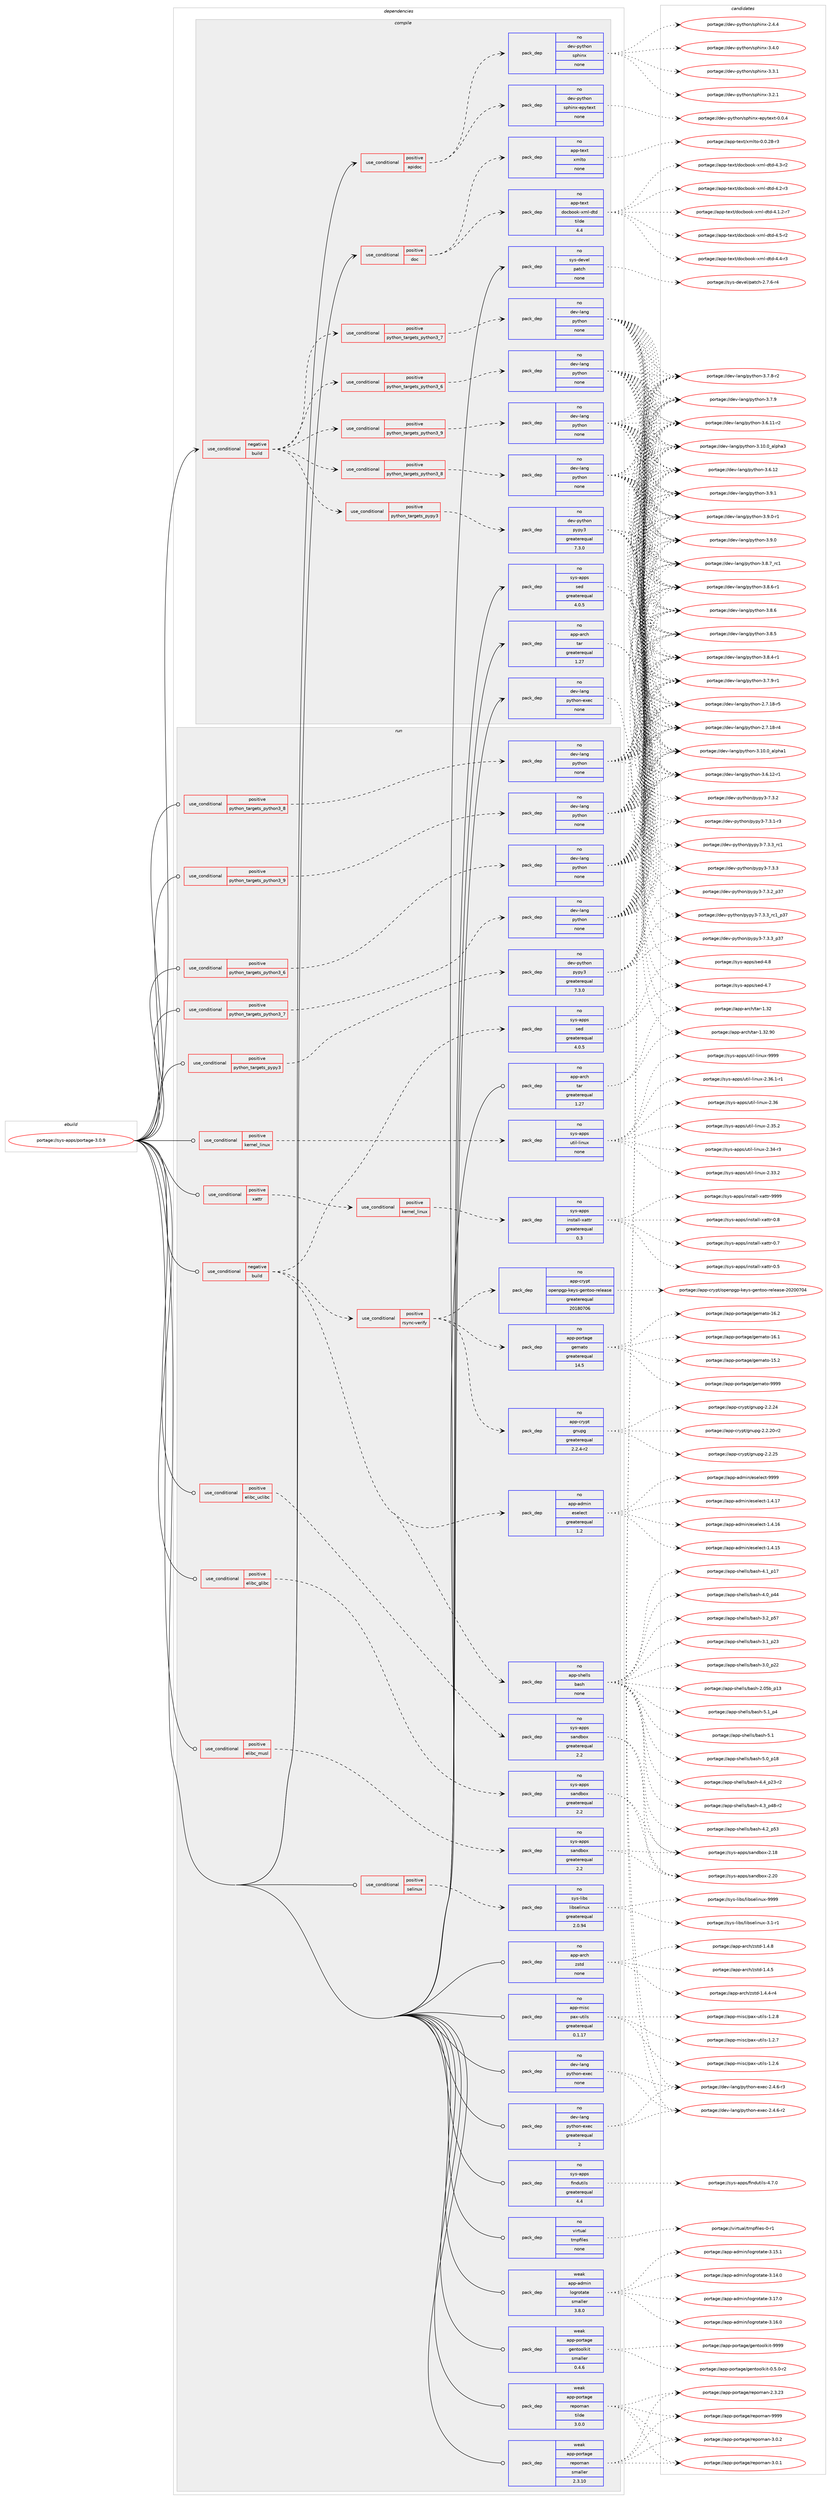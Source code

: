 digraph prolog {

# *************
# Graph options
# *************

newrank=true;
concentrate=true;
compound=true;
graph [rankdir=LR,fontname=Helvetica,fontsize=10,ranksep=1.5];#, ranksep=2.5, nodesep=0.2];
edge  [arrowhead=vee];
node  [fontname=Helvetica,fontsize=10];

# **********
# The ebuild
# **********

subgraph cluster_leftcol {
color=gray;
rank=same;
label=<<i>ebuild</i>>;
id [label="portage://sys-apps/portage-3.0.9", color=red, width=4, href="../sys-apps/portage-3.0.9.svg"];
}

# ****************
# The dependencies
# ****************

subgraph cluster_midcol {
color=gray;
label=<<i>dependencies</i>>;
subgraph cluster_compile {
fillcolor="#eeeeee";
style=filled;
label=<<i>compile</i>>;
subgraph cond1120 {
dependency4856 [label=<<TABLE BORDER="0" CELLBORDER="1" CELLSPACING="0" CELLPADDING="4"><TR><TD ROWSPAN="3" CELLPADDING="10">use_conditional</TD></TR><TR><TD>negative</TD></TR><TR><TD>build</TD></TR></TABLE>>, shape=none, color=red];
subgraph cond1121 {
dependency4857 [label=<<TABLE BORDER="0" CELLBORDER="1" CELLSPACING="0" CELLPADDING="4"><TR><TD ROWSPAN="3" CELLPADDING="10">use_conditional</TD></TR><TR><TD>positive</TD></TR><TR><TD>python_targets_pypy3</TD></TR></TABLE>>, shape=none, color=red];
subgraph pack3657 {
dependency4858 [label=<<TABLE BORDER="0" CELLBORDER="1" CELLSPACING="0" CELLPADDING="4" WIDTH="220"><TR><TD ROWSPAN="6" CELLPADDING="30">pack_dep</TD></TR><TR><TD WIDTH="110">no</TD></TR><TR><TD>dev-python</TD></TR><TR><TD>pypy3</TD></TR><TR><TD>greaterequal</TD></TR><TR><TD>7.3.0</TD></TR></TABLE>>, shape=none, color=blue];
}
dependency4857:e -> dependency4858:w [weight=20,style="dashed",arrowhead="vee"];
}
dependency4856:e -> dependency4857:w [weight=20,style="dashed",arrowhead="vee"];
subgraph cond1122 {
dependency4859 [label=<<TABLE BORDER="0" CELLBORDER="1" CELLSPACING="0" CELLPADDING="4"><TR><TD ROWSPAN="3" CELLPADDING="10">use_conditional</TD></TR><TR><TD>positive</TD></TR><TR><TD>python_targets_python3_6</TD></TR></TABLE>>, shape=none, color=red];
subgraph pack3658 {
dependency4860 [label=<<TABLE BORDER="0" CELLBORDER="1" CELLSPACING="0" CELLPADDING="4" WIDTH="220"><TR><TD ROWSPAN="6" CELLPADDING="30">pack_dep</TD></TR><TR><TD WIDTH="110">no</TD></TR><TR><TD>dev-lang</TD></TR><TR><TD>python</TD></TR><TR><TD>none</TD></TR><TR><TD></TD></TR></TABLE>>, shape=none, color=blue];
}
dependency4859:e -> dependency4860:w [weight=20,style="dashed",arrowhead="vee"];
}
dependency4856:e -> dependency4859:w [weight=20,style="dashed",arrowhead="vee"];
subgraph cond1123 {
dependency4861 [label=<<TABLE BORDER="0" CELLBORDER="1" CELLSPACING="0" CELLPADDING="4"><TR><TD ROWSPAN="3" CELLPADDING="10">use_conditional</TD></TR><TR><TD>positive</TD></TR><TR><TD>python_targets_python3_7</TD></TR></TABLE>>, shape=none, color=red];
subgraph pack3659 {
dependency4862 [label=<<TABLE BORDER="0" CELLBORDER="1" CELLSPACING="0" CELLPADDING="4" WIDTH="220"><TR><TD ROWSPAN="6" CELLPADDING="30">pack_dep</TD></TR><TR><TD WIDTH="110">no</TD></TR><TR><TD>dev-lang</TD></TR><TR><TD>python</TD></TR><TR><TD>none</TD></TR><TR><TD></TD></TR></TABLE>>, shape=none, color=blue];
}
dependency4861:e -> dependency4862:w [weight=20,style="dashed",arrowhead="vee"];
}
dependency4856:e -> dependency4861:w [weight=20,style="dashed",arrowhead="vee"];
subgraph cond1124 {
dependency4863 [label=<<TABLE BORDER="0" CELLBORDER="1" CELLSPACING="0" CELLPADDING="4"><TR><TD ROWSPAN="3" CELLPADDING="10">use_conditional</TD></TR><TR><TD>positive</TD></TR><TR><TD>python_targets_python3_8</TD></TR></TABLE>>, shape=none, color=red];
subgraph pack3660 {
dependency4864 [label=<<TABLE BORDER="0" CELLBORDER="1" CELLSPACING="0" CELLPADDING="4" WIDTH="220"><TR><TD ROWSPAN="6" CELLPADDING="30">pack_dep</TD></TR><TR><TD WIDTH="110">no</TD></TR><TR><TD>dev-lang</TD></TR><TR><TD>python</TD></TR><TR><TD>none</TD></TR><TR><TD></TD></TR></TABLE>>, shape=none, color=blue];
}
dependency4863:e -> dependency4864:w [weight=20,style="dashed",arrowhead="vee"];
}
dependency4856:e -> dependency4863:w [weight=20,style="dashed",arrowhead="vee"];
subgraph cond1125 {
dependency4865 [label=<<TABLE BORDER="0" CELLBORDER="1" CELLSPACING="0" CELLPADDING="4"><TR><TD ROWSPAN="3" CELLPADDING="10">use_conditional</TD></TR><TR><TD>positive</TD></TR><TR><TD>python_targets_python3_9</TD></TR></TABLE>>, shape=none, color=red];
subgraph pack3661 {
dependency4866 [label=<<TABLE BORDER="0" CELLBORDER="1" CELLSPACING="0" CELLPADDING="4" WIDTH="220"><TR><TD ROWSPAN="6" CELLPADDING="30">pack_dep</TD></TR><TR><TD WIDTH="110">no</TD></TR><TR><TD>dev-lang</TD></TR><TR><TD>python</TD></TR><TR><TD>none</TD></TR><TR><TD></TD></TR></TABLE>>, shape=none, color=blue];
}
dependency4865:e -> dependency4866:w [weight=20,style="dashed",arrowhead="vee"];
}
dependency4856:e -> dependency4865:w [weight=20,style="dashed",arrowhead="vee"];
}
id:e -> dependency4856:w [weight=20,style="solid",arrowhead="vee"];
subgraph cond1126 {
dependency4867 [label=<<TABLE BORDER="0" CELLBORDER="1" CELLSPACING="0" CELLPADDING="4"><TR><TD ROWSPAN="3" CELLPADDING="10">use_conditional</TD></TR><TR><TD>positive</TD></TR><TR><TD>apidoc</TD></TR></TABLE>>, shape=none, color=red];
subgraph pack3662 {
dependency4868 [label=<<TABLE BORDER="0" CELLBORDER="1" CELLSPACING="0" CELLPADDING="4" WIDTH="220"><TR><TD ROWSPAN="6" CELLPADDING="30">pack_dep</TD></TR><TR><TD WIDTH="110">no</TD></TR><TR><TD>dev-python</TD></TR><TR><TD>sphinx</TD></TR><TR><TD>none</TD></TR><TR><TD></TD></TR></TABLE>>, shape=none, color=blue];
}
dependency4867:e -> dependency4868:w [weight=20,style="dashed",arrowhead="vee"];
subgraph pack3663 {
dependency4869 [label=<<TABLE BORDER="0" CELLBORDER="1" CELLSPACING="0" CELLPADDING="4" WIDTH="220"><TR><TD ROWSPAN="6" CELLPADDING="30">pack_dep</TD></TR><TR><TD WIDTH="110">no</TD></TR><TR><TD>dev-python</TD></TR><TR><TD>sphinx-epytext</TD></TR><TR><TD>none</TD></TR><TR><TD></TD></TR></TABLE>>, shape=none, color=blue];
}
dependency4867:e -> dependency4869:w [weight=20,style="dashed",arrowhead="vee"];
}
id:e -> dependency4867:w [weight=20,style="solid",arrowhead="vee"];
subgraph cond1127 {
dependency4870 [label=<<TABLE BORDER="0" CELLBORDER="1" CELLSPACING="0" CELLPADDING="4"><TR><TD ROWSPAN="3" CELLPADDING="10">use_conditional</TD></TR><TR><TD>positive</TD></TR><TR><TD>doc</TD></TR></TABLE>>, shape=none, color=red];
subgraph pack3664 {
dependency4871 [label=<<TABLE BORDER="0" CELLBORDER="1" CELLSPACING="0" CELLPADDING="4" WIDTH="220"><TR><TD ROWSPAN="6" CELLPADDING="30">pack_dep</TD></TR><TR><TD WIDTH="110">no</TD></TR><TR><TD>app-text</TD></TR><TR><TD>xmlto</TD></TR><TR><TD>none</TD></TR><TR><TD></TD></TR></TABLE>>, shape=none, color=blue];
}
dependency4870:e -> dependency4871:w [weight=20,style="dashed",arrowhead="vee"];
subgraph pack3665 {
dependency4872 [label=<<TABLE BORDER="0" CELLBORDER="1" CELLSPACING="0" CELLPADDING="4" WIDTH="220"><TR><TD ROWSPAN="6" CELLPADDING="30">pack_dep</TD></TR><TR><TD WIDTH="110">no</TD></TR><TR><TD>app-text</TD></TR><TR><TD>docbook-xml-dtd</TD></TR><TR><TD>tilde</TD></TR><TR><TD>4.4</TD></TR></TABLE>>, shape=none, color=blue];
}
dependency4870:e -> dependency4872:w [weight=20,style="dashed",arrowhead="vee"];
}
id:e -> dependency4870:w [weight=20,style="solid",arrowhead="vee"];
subgraph pack3666 {
dependency4873 [label=<<TABLE BORDER="0" CELLBORDER="1" CELLSPACING="0" CELLPADDING="4" WIDTH="220"><TR><TD ROWSPAN="6" CELLPADDING="30">pack_dep</TD></TR><TR><TD WIDTH="110">no</TD></TR><TR><TD>app-arch</TD></TR><TR><TD>tar</TD></TR><TR><TD>greaterequal</TD></TR><TR><TD>1.27</TD></TR></TABLE>>, shape=none, color=blue];
}
id:e -> dependency4873:w [weight=20,style="solid",arrowhead="vee"];
subgraph pack3667 {
dependency4874 [label=<<TABLE BORDER="0" CELLBORDER="1" CELLSPACING="0" CELLPADDING="4" WIDTH="220"><TR><TD ROWSPAN="6" CELLPADDING="30">pack_dep</TD></TR><TR><TD WIDTH="110">no</TD></TR><TR><TD>dev-lang</TD></TR><TR><TD>python-exec</TD></TR><TR><TD>none</TD></TR><TR><TD></TD></TR></TABLE>>, shape=none, color=blue];
}
id:e -> dependency4874:w [weight=20,style="solid",arrowhead="vee"];
subgraph pack3668 {
dependency4875 [label=<<TABLE BORDER="0" CELLBORDER="1" CELLSPACING="0" CELLPADDING="4" WIDTH="220"><TR><TD ROWSPAN="6" CELLPADDING="30">pack_dep</TD></TR><TR><TD WIDTH="110">no</TD></TR><TR><TD>sys-apps</TD></TR><TR><TD>sed</TD></TR><TR><TD>greaterequal</TD></TR><TR><TD>4.0.5</TD></TR></TABLE>>, shape=none, color=blue];
}
id:e -> dependency4875:w [weight=20,style="solid",arrowhead="vee"];
subgraph pack3669 {
dependency4876 [label=<<TABLE BORDER="0" CELLBORDER="1" CELLSPACING="0" CELLPADDING="4" WIDTH="220"><TR><TD ROWSPAN="6" CELLPADDING="30">pack_dep</TD></TR><TR><TD WIDTH="110">no</TD></TR><TR><TD>sys-devel</TD></TR><TR><TD>patch</TD></TR><TR><TD>none</TD></TR><TR><TD></TD></TR></TABLE>>, shape=none, color=blue];
}
id:e -> dependency4876:w [weight=20,style="solid",arrowhead="vee"];
}
subgraph cluster_compileandrun {
fillcolor="#eeeeee";
style=filled;
label=<<i>compile and run</i>>;
}
subgraph cluster_run {
fillcolor="#eeeeee";
style=filled;
label=<<i>run</i>>;
subgraph cond1128 {
dependency4877 [label=<<TABLE BORDER="0" CELLBORDER="1" CELLSPACING="0" CELLPADDING="4"><TR><TD ROWSPAN="3" CELLPADDING="10">use_conditional</TD></TR><TR><TD>negative</TD></TR><TR><TD>build</TD></TR></TABLE>>, shape=none, color=red];
subgraph pack3670 {
dependency4878 [label=<<TABLE BORDER="0" CELLBORDER="1" CELLSPACING="0" CELLPADDING="4" WIDTH="220"><TR><TD ROWSPAN="6" CELLPADDING="30">pack_dep</TD></TR><TR><TD WIDTH="110">no</TD></TR><TR><TD>sys-apps</TD></TR><TR><TD>sed</TD></TR><TR><TD>greaterequal</TD></TR><TR><TD>4.0.5</TD></TR></TABLE>>, shape=none, color=blue];
}
dependency4877:e -> dependency4878:w [weight=20,style="dashed",arrowhead="vee"];
subgraph pack3671 {
dependency4879 [label=<<TABLE BORDER="0" CELLBORDER="1" CELLSPACING="0" CELLPADDING="4" WIDTH="220"><TR><TD ROWSPAN="6" CELLPADDING="30">pack_dep</TD></TR><TR><TD WIDTH="110">no</TD></TR><TR><TD>app-shells</TD></TR><TR><TD>bash</TD></TR><TR><TD>none</TD></TR><TR><TD></TD></TR></TABLE>>, shape=none, color=blue];
}
dependency4877:e -> dependency4879:w [weight=20,style="dashed",arrowhead="vee"];
subgraph pack3672 {
dependency4880 [label=<<TABLE BORDER="0" CELLBORDER="1" CELLSPACING="0" CELLPADDING="4" WIDTH="220"><TR><TD ROWSPAN="6" CELLPADDING="30">pack_dep</TD></TR><TR><TD WIDTH="110">no</TD></TR><TR><TD>app-admin</TD></TR><TR><TD>eselect</TD></TR><TR><TD>greaterequal</TD></TR><TR><TD>1.2</TD></TR></TABLE>>, shape=none, color=blue];
}
dependency4877:e -> dependency4880:w [weight=20,style="dashed",arrowhead="vee"];
subgraph cond1129 {
dependency4881 [label=<<TABLE BORDER="0" CELLBORDER="1" CELLSPACING="0" CELLPADDING="4"><TR><TD ROWSPAN="3" CELLPADDING="10">use_conditional</TD></TR><TR><TD>positive</TD></TR><TR><TD>rsync-verify</TD></TR></TABLE>>, shape=none, color=red];
subgraph pack3673 {
dependency4882 [label=<<TABLE BORDER="0" CELLBORDER="1" CELLSPACING="0" CELLPADDING="4" WIDTH="220"><TR><TD ROWSPAN="6" CELLPADDING="30">pack_dep</TD></TR><TR><TD WIDTH="110">no</TD></TR><TR><TD>app-portage</TD></TR><TR><TD>gemato</TD></TR><TR><TD>greaterequal</TD></TR><TR><TD>14.5</TD></TR></TABLE>>, shape=none, color=blue];
}
dependency4881:e -> dependency4882:w [weight=20,style="dashed",arrowhead="vee"];
subgraph pack3674 {
dependency4883 [label=<<TABLE BORDER="0" CELLBORDER="1" CELLSPACING="0" CELLPADDING="4" WIDTH="220"><TR><TD ROWSPAN="6" CELLPADDING="30">pack_dep</TD></TR><TR><TD WIDTH="110">no</TD></TR><TR><TD>app-crypt</TD></TR><TR><TD>openpgp-keys-gentoo-release</TD></TR><TR><TD>greaterequal</TD></TR><TR><TD>20180706</TD></TR></TABLE>>, shape=none, color=blue];
}
dependency4881:e -> dependency4883:w [weight=20,style="dashed",arrowhead="vee"];
subgraph pack3675 {
dependency4884 [label=<<TABLE BORDER="0" CELLBORDER="1" CELLSPACING="0" CELLPADDING="4" WIDTH="220"><TR><TD ROWSPAN="6" CELLPADDING="30">pack_dep</TD></TR><TR><TD WIDTH="110">no</TD></TR><TR><TD>app-crypt</TD></TR><TR><TD>gnupg</TD></TR><TR><TD>greaterequal</TD></TR><TR><TD>2.2.4-r2</TD></TR></TABLE>>, shape=none, color=blue];
}
dependency4881:e -> dependency4884:w [weight=20,style="dashed",arrowhead="vee"];
}
dependency4877:e -> dependency4881:w [weight=20,style="dashed",arrowhead="vee"];
}
id:e -> dependency4877:w [weight=20,style="solid",arrowhead="odot"];
subgraph cond1130 {
dependency4885 [label=<<TABLE BORDER="0" CELLBORDER="1" CELLSPACING="0" CELLPADDING="4"><TR><TD ROWSPAN="3" CELLPADDING="10">use_conditional</TD></TR><TR><TD>positive</TD></TR><TR><TD>elibc_glibc</TD></TR></TABLE>>, shape=none, color=red];
subgraph pack3676 {
dependency4886 [label=<<TABLE BORDER="0" CELLBORDER="1" CELLSPACING="0" CELLPADDING="4" WIDTH="220"><TR><TD ROWSPAN="6" CELLPADDING="30">pack_dep</TD></TR><TR><TD WIDTH="110">no</TD></TR><TR><TD>sys-apps</TD></TR><TR><TD>sandbox</TD></TR><TR><TD>greaterequal</TD></TR><TR><TD>2.2</TD></TR></TABLE>>, shape=none, color=blue];
}
dependency4885:e -> dependency4886:w [weight=20,style="dashed",arrowhead="vee"];
}
id:e -> dependency4885:w [weight=20,style="solid",arrowhead="odot"];
subgraph cond1131 {
dependency4887 [label=<<TABLE BORDER="0" CELLBORDER="1" CELLSPACING="0" CELLPADDING="4"><TR><TD ROWSPAN="3" CELLPADDING="10">use_conditional</TD></TR><TR><TD>positive</TD></TR><TR><TD>elibc_musl</TD></TR></TABLE>>, shape=none, color=red];
subgraph pack3677 {
dependency4888 [label=<<TABLE BORDER="0" CELLBORDER="1" CELLSPACING="0" CELLPADDING="4" WIDTH="220"><TR><TD ROWSPAN="6" CELLPADDING="30">pack_dep</TD></TR><TR><TD WIDTH="110">no</TD></TR><TR><TD>sys-apps</TD></TR><TR><TD>sandbox</TD></TR><TR><TD>greaterequal</TD></TR><TR><TD>2.2</TD></TR></TABLE>>, shape=none, color=blue];
}
dependency4887:e -> dependency4888:w [weight=20,style="dashed",arrowhead="vee"];
}
id:e -> dependency4887:w [weight=20,style="solid",arrowhead="odot"];
subgraph cond1132 {
dependency4889 [label=<<TABLE BORDER="0" CELLBORDER="1" CELLSPACING="0" CELLPADDING="4"><TR><TD ROWSPAN="3" CELLPADDING="10">use_conditional</TD></TR><TR><TD>positive</TD></TR><TR><TD>elibc_uclibc</TD></TR></TABLE>>, shape=none, color=red];
subgraph pack3678 {
dependency4890 [label=<<TABLE BORDER="0" CELLBORDER="1" CELLSPACING="0" CELLPADDING="4" WIDTH="220"><TR><TD ROWSPAN="6" CELLPADDING="30">pack_dep</TD></TR><TR><TD WIDTH="110">no</TD></TR><TR><TD>sys-apps</TD></TR><TR><TD>sandbox</TD></TR><TR><TD>greaterequal</TD></TR><TR><TD>2.2</TD></TR></TABLE>>, shape=none, color=blue];
}
dependency4889:e -> dependency4890:w [weight=20,style="dashed",arrowhead="vee"];
}
id:e -> dependency4889:w [weight=20,style="solid",arrowhead="odot"];
subgraph cond1133 {
dependency4891 [label=<<TABLE BORDER="0" CELLBORDER="1" CELLSPACING="0" CELLPADDING="4"><TR><TD ROWSPAN="3" CELLPADDING="10">use_conditional</TD></TR><TR><TD>positive</TD></TR><TR><TD>kernel_linux</TD></TR></TABLE>>, shape=none, color=red];
subgraph pack3679 {
dependency4892 [label=<<TABLE BORDER="0" CELLBORDER="1" CELLSPACING="0" CELLPADDING="4" WIDTH="220"><TR><TD ROWSPAN="6" CELLPADDING="30">pack_dep</TD></TR><TR><TD WIDTH="110">no</TD></TR><TR><TD>sys-apps</TD></TR><TR><TD>util-linux</TD></TR><TR><TD>none</TD></TR><TR><TD></TD></TR></TABLE>>, shape=none, color=blue];
}
dependency4891:e -> dependency4892:w [weight=20,style="dashed",arrowhead="vee"];
}
id:e -> dependency4891:w [weight=20,style="solid",arrowhead="odot"];
subgraph cond1134 {
dependency4893 [label=<<TABLE BORDER="0" CELLBORDER="1" CELLSPACING="0" CELLPADDING="4"><TR><TD ROWSPAN="3" CELLPADDING="10">use_conditional</TD></TR><TR><TD>positive</TD></TR><TR><TD>python_targets_pypy3</TD></TR></TABLE>>, shape=none, color=red];
subgraph pack3680 {
dependency4894 [label=<<TABLE BORDER="0" CELLBORDER="1" CELLSPACING="0" CELLPADDING="4" WIDTH="220"><TR><TD ROWSPAN="6" CELLPADDING="30">pack_dep</TD></TR><TR><TD WIDTH="110">no</TD></TR><TR><TD>dev-python</TD></TR><TR><TD>pypy3</TD></TR><TR><TD>greaterequal</TD></TR><TR><TD>7.3.0</TD></TR></TABLE>>, shape=none, color=blue];
}
dependency4893:e -> dependency4894:w [weight=20,style="dashed",arrowhead="vee"];
}
id:e -> dependency4893:w [weight=20,style="solid",arrowhead="odot"];
subgraph cond1135 {
dependency4895 [label=<<TABLE BORDER="0" CELLBORDER="1" CELLSPACING="0" CELLPADDING="4"><TR><TD ROWSPAN="3" CELLPADDING="10">use_conditional</TD></TR><TR><TD>positive</TD></TR><TR><TD>python_targets_python3_6</TD></TR></TABLE>>, shape=none, color=red];
subgraph pack3681 {
dependency4896 [label=<<TABLE BORDER="0" CELLBORDER="1" CELLSPACING="0" CELLPADDING="4" WIDTH="220"><TR><TD ROWSPAN="6" CELLPADDING="30">pack_dep</TD></TR><TR><TD WIDTH="110">no</TD></TR><TR><TD>dev-lang</TD></TR><TR><TD>python</TD></TR><TR><TD>none</TD></TR><TR><TD></TD></TR></TABLE>>, shape=none, color=blue];
}
dependency4895:e -> dependency4896:w [weight=20,style="dashed",arrowhead="vee"];
}
id:e -> dependency4895:w [weight=20,style="solid",arrowhead="odot"];
subgraph cond1136 {
dependency4897 [label=<<TABLE BORDER="0" CELLBORDER="1" CELLSPACING="0" CELLPADDING="4"><TR><TD ROWSPAN="3" CELLPADDING="10">use_conditional</TD></TR><TR><TD>positive</TD></TR><TR><TD>python_targets_python3_7</TD></TR></TABLE>>, shape=none, color=red];
subgraph pack3682 {
dependency4898 [label=<<TABLE BORDER="0" CELLBORDER="1" CELLSPACING="0" CELLPADDING="4" WIDTH="220"><TR><TD ROWSPAN="6" CELLPADDING="30">pack_dep</TD></TR><TR><TD WIDTH="110">no</TD></TR><TR><TD>dev-lang</TD></TR><TR><TD>python</TD></TR><TR><TD>none</TD></TR><TR><TD></TD></TR></TABLE>>, shape=none, color=blue];
}
dependency4897:e -> dependency4898:w [weight=20,style="dashed",arrowhead="vee"];
}
id:e -> dependency4897:w [weight=20,style="solid",arrowhead="odot"];
subgraph cond1137 {
dependency4899 [label=<<TABLE BORDER="0" CELLBORDER="1" CELLSPACING="0" CELLPADDING="4"><TR><TD ROWSPAN="3" CELLPADDING="10">use_conditional</TD></TR><TR><TD>positive</TD></TR><TR><TD>python_targets_python3_8</TD></TR></TABLE>>, shape=none, color=red];
subgraph pack3683 {
dependency4900 [label=<<TABLE BORDER="0" CELLBORDER="1" CELLSPACING="0" CELLPADDING="4" WIDTH="220"><TR><TD ROWSPAN="6" CELLPADDING="30">pack_dep</TD></TR><TR><TD WIDTH="110">no</TD></TR><TR><TD>dev-lang</TD></TR><TR><TD>python</TD></TR><TR><TD>none</TD></TR><TR><TD></TD></TR></TABLE>>, shape=none, color=blue];
}
dependency4899:e -> dependency4900:w [weight=20,style="dashed",arrowhead="vee"];
}
id:e -> dependency4899:w [weight=20,style="solid",arrowhead="odot"];
subgraph cond1138 {
dependency4901 [label=<<TABLE BORDER="0" CELLBORDER="1" CELLSPACING="0" CELLPADDING="4"><TR><TD ROWSPAN="3" CELLPADDING="10">use_conditional</TD></TR><TR><TD>positive</TD></TR><TR><TD>python_targets_python3_9</TD></TR></TABLE>>, shape=none, color=red];
subgraph pack3684 {
dependency4902 [label=<<TABLE BORDER="0" CELLBORDER="1" CELLSPACING="0" CELLPADDING="4" WIDTH="220"><TR><TD ROWSPAN="6" CELLPADDING="30">pack_dep</TD></TR><TR><TD WIDTH="110">no</TD></TR><TR><TD>dev-lang</TD></TR><TR><TD>python</TD></TR><TR><TD>none</TD></TR><TR><TD></TD></TR></TABLE>>, shape=none, color=blue];
}
dependency4901:e -> dependency4902:w [weight=20,style="dashed",arrowhead="vee"];
}
id:e -> dependency4901:w [weight=20,style="solid",arrowhead="odot"];
subgraph cond1139 {
dependency4903 [label=<<TABLE BORDER="0" CELLBORDER="1" CELLSPACING="0" CELLPADDING="4"><TR><TD ROWSPAN="3" CELLPADDING="10">use_conditional</TD></TR><TR><TD>positive</TD></TR><TR><TD>selinux</TD></TR></TABLE>>, shape=none, color=red];
subgraph pack3685 {
dependency4904 [label=<<TABLE BORDER="0" CELLBORDER="1" CELLSPACING="0" CELLPADDING="4" WIDTH="220"><TR><TD ROWSPAN="6" CELLPADDING="30">pack_dep</TD></TR><TR><TD WIDTH="110">no</TD></TR><TR><TD>sys-libs</TD></TR><TR><TD>libselinux</TD></TR><TR><TD>greaterequal</TD></TR><TR><TD>2.0.94</TD></TR></TABLE>>, shape=none, color=blue];
}
dependency4903:e -> dependency4904:w [weight=20,style="dashed",arrowhead="vee"];
}
id:e -> dependency4903:w [weight=20,style="solid",arrowhead="odot"];
subgraph cond1140 {
dependency4905 [label=<<TABLE BORDER="0" CELLBORDER="1" CELLSPACING="0" CELLPADDING="4"><TR><TD ROWSPAN="3" CELLPADDING="10">use_conditional</TD></TR><TR><TD>positive</TD></TR><TR><TD>xattr</TD></TR></TABLE>>, shape=none, color=red];
subgraph cond1141 {
dependency4906 [label=<<TABLE BORDER="0" CELLBORDER="1" CELLSPACING="0" CELLPADDING="4"><TR><TD ROWSPAN="3" CELLPADDING="10">use_conditional</TD></TR><TR><TD>positive</TD></TR><TR><TD>kernel_linux</TD></TR></TABLE>>, shape=none, color=red];
subgraph pack3686 {
dependency4907 [label=<<TABLE BORDER="0" CELLBORDER="1" CELLSPACING="0" CELLPADDING="4" WIDTH="220"><TR><TD ROWSPAN="6" CELLPADDING="30">pack_dep</TD></TR><TR><TD WIDTH="110">no</TD></TR><TR><TD>sys-apps</TD></TR><TR><TD>install-xattr</TD></TR><TR><TD>greaterequal</TD></TR><TR><TD>0.3</TD></TR></TABLE>>, shape=none, color=blue];
}
dependency4906:e -> dependency4907:w [weight=20,style="dashed",arrowhead="vee"];
}
dependency4905:e -> dependency4906:w [weight=20,style="dashed",arrowhead="vee"];
}
id:e -> dependency4905:w [weight=20,style="solid",arrowhead="odot"];
subgraph pack3687 {
dependency4908 [label=<<TABLE BORDER="0" CELLBORDER="1" CELLSPACING="0" CELLPADDING="4" WIDTH="220"><TR><TD ROWSPAN="6" CELLPADDING="30">pack_dep</TD></TR><TR><TD WIDTH="110">no</TD></TR><TR><TD>app-arch</TD></TR><TR><TD>tar</TD></TR><TR><TD>greaterequal</TD></TR><TR><TD>1.27</TD></TR></TABLE>>, shape=none, color=blue];
}
id:e -> dependency4908:w [weight=20,style="solid",arrowhead="odot"];
subgraph pack3688 {
dependency4909 [label=<<TABLE BORDER="0" CELLBORDER="1" CELLSPACING="0" CELLPADDING="4" WIDTH="220"><TR><TD ROWSPAN="6" CELLPADDING="30">pack_dep</TD></TR><TR><TD WIDTH="110">no</TD></TR><TR><TD>app-arch</TD></TR><TR><TD>zstd</TD></TR><TR><TD>none</TD></TR><TR><TD></TD></TR></TABLE>>, shape=none, color=blue];
}
id:e -> dependency4909:w [weight=20,style="solid",arrowhead="odot"];
subgraph pack3689 {
dependency4910 [label=<<TABLE BORDER="0" CELLBORDER="1" CELLSPACING="0" CELLPADDING="4" WIDTH="220"><TR><TD ROWSPAN="6" CELLPADDING="30">pack_dep</TD></TR><TR><TD WIDTH="110">no</TD></TR><TR><TD>app-misc</TD></TR><TR><TD>pax-utils</TD></TR><TR><TD>greaterequal</TD></TR><TR><TD>0.1.17</TD></TR></TABLE>>, shape=none, color=blue];
}
id:e -> dependency4910:w [weight=20,style="solid",arrowhead="odot"];
subgraph pack3690 {
dependency4911 [label=<<TABLE BORDER="0" CELLBORDER="1" CELLSPACING="0" CELLPADDING="4" WIDTH="220"><TR><TD ROWSPAN="6" CELLPADDING="30">pack_dep</TD></TR><TR><TD WIDTH="110">no</TD></TR><TR><TD>dev-lang</TD></TR><TR><TD>python-exec</TD></TR><TR><TD>greaterequal</TD></TR><TR><TD>2</TD></TR></TABLE>>, shape=none, color=blue];
}
id:e -> dependency4911:w [weight=20,style="solid",arrowhead="odot"];
subgraph pack3691 {
dependency4912 [label=<<TABLE BORDER="0" CELLBORDER="1" CELLSPACING="0" CELLPADDING="4" WIDTH="220"><TR><TD ROWSPAN="6" CELLPADDING="30">pack_dep</TD></TR><TR><TD WIDTH="110">no</TD></TR><TR><TD>dev-lang</TD></TR><TR><TD>python-exec</TD></TR><TR><TD>none</TD></TR><TR><TD></TD></TR></TABLE>>, shape=none, color=blue];
}
id:e -> dependency4912:w [weight=20,style="solid",arrowhead="odot"];
subgraph pack3692 {
dependency4913 [label=<<TABLE BORDER="0" CELLBORDER="1" CELLSPACING="0" CELLPADDING="4" WIDTH="220"><TR><TD ROWSPAN="6" CELLPADDING="30">pack_dep</TD></TR><TR><TD WIDTH="110">no</TD></TR><TR><TD>sys-apps</TD></TR><TR><TD>findutils</TD></TR><TR><TD>greaterequal</TD></TR><TR><TD>4.4</TD></TR></TABLE>>, shape=none, color=blue];
}
id:e -> dependency4913:w [weight=20,style="solid",arrowhead="odot"];
subgraph pack3693 {
dependency4914 [label=<<TABLE BORDER="0" CELLBORDER="1" CELLSPACING="0" CELLPADDING="4" WIDTH="220"><TR><TD ROWSPAN="6" CELLPADDING="30">pack_dep</TD></TR><TR><TD WIDTH="110">no</TD></TR><TR><TD>virtual</TD></TR><TR><TD>tmpfiles</TD></TR><TR><TD>none</TD></TR><TR><TD></TD></TR></TABLE>>, shape=none, color=blue];
}
id:e -> dependency4914:w [weight=20,style="solid",arrowhead="odot"];
subgraph pack3694 {
dependency4915 [label=<<TABLE BORDER="0" CELLBORDER="1" CELLSPACING="0" CELLPADDING="4" WIDTH="220"><TR><TD ROWSPAN="6" CELLPADDING="30">pack_dep</TD></TR><TR><TD WIDTH="110">weak</TD></TR><TR><TD>app-admin</TD></TR><TR><TD>logrotate</TD></TR><TR><TD>smaller</TD></TR><TR><TD>3.8.0</TD></TR></TABLE>>, shape=none, color=blue];
}
id:e -> dependency4915:w [weight=20,style="solid",arrowhead="odot"];
subgraph pack3695 {
dependency4916 [label=<<TABLE BORDER="0" CELLBORDER="1" CELLSPACING="0" CELLPADDING="4" WIDTH="220"><TR><TD ROWSPAN="6" CELLPADDING="30">pack_dep</TD></TR><TR><TD WIDTH="110">weak</TD></TR><TR><TD>app-portage</TD></TR><TR><TD>gentoolkit</TD></TR><TR><TD>smaller</TD></TR><TR><TD>0.4.6</TD></TR></TABLE>>, shape=none, color=blue];
}
id:e -> dependency4916:w [weight=20,style="solid",arrowhead="odot"];
subgraph pack3696 {
dependency4917 [label=<<TABLE BORDER="0" CELLBORDER="1" CELLSPACING="0" CELLPADDING="4" WIDTH="220"><TR><TD ROWSPAN="6" CELLPADDING="30">pack_dep</TD></TR><TR><TD WIDTH="110">weak</TD></TR><TR><TD>app-portage</TD></TR><TR><TD>repoman</TD></TR><TR><TD>smaller</TD></TR><TR><TD>2.3.10</TD></TR></TABLE>>, shape=none, color=blue];
}
id:e -> dependency4917:w [weight=20,style="solid",arrowhead="odot"];
subgraph pack3697 {
dependency4918 [label=<<TABLE BORDER="0" CELLBORDER="1" CELLSPACING="0" CELLPADDING="4" WIDTH="220"><TR><TD ROWSPAN="6" CELLPADDING="30">pack_dep</TD></TR><TR><TD WIDTH="110">weak</TD></TR><TR><TD>app-portage</TD></TR><TR><TD>repoman</TD></TR><TR><TD>tilde</TD></TR><TR><TD>3.0.0</TD></TR></TABLE>>, shape=none, color=blue];
}
id:e -> dependency4918:w [weight=20,style="solid",arrowhead="odot"];
}
}

# **************
# The candidates
# **************

subgraph cluster_choices {
rank=same;
color=gray;
label=<<i>candidates</i>>;

subgraph choice3657 {
color=black;
nodesep=1;
choice100101118451121211161041111104711212111212151455546514651951149949951125155 [label="portage://dev-python/pypy3-7.3.3_rc1_p37", color=red, width=4,href="../dev-python/pypy3-7.3.3_rc1_p37.svg"];
choice100101118451121211161041111104711212111212151455546514651951149949 [label="portage://dev-python/pypy3-7.3.3_rc1", color=red, width=4,href="../dev-python/pypy3-7.3.3_rc1.svg"];
choice100101118451121211161041111104711212111212151455546514651951125155 [label="portage://dev-python/pypy3-7.3.3_p37", color=red, width=4,href="../dev-python/pypy3-7.3.3_p37.svg"];
choice100101118451121211161041111104711212111212151455546514651 [label="portage://dev-python/pypy3-7.3.3", color=red, width=4,href="../dev-python/pypy3-7.3.3.svg"];
choice100101118451121211161041111104711212111212151455546514650951125155 [label="portage://dev-python/pypy3-7.3.2_p37", color=red, width=4,href="../dev-python/pypy3-7.3.2_p37.svg"];
choice100101118451121211161041111104711212111212151455546514650 [label="portage://dev-python/pypy3-7.3.2", color=red, width=4,href="../dev-python/pypy3-7.3.2.svg"];
choice1001011184511212111610411111047112121112121514555465146494511451 [label="portage://dev-python/pypy3-7.3.1-r3", color=red, width=4,href="../dev-python/pypy3-7.3.1-r3.svg"];
dependency4858:e -> choice100101118451121211161041111104711212111212151455546514651951149949951125155:w [style=dotted,weight="100"];
dependency4858:e -> choice100101118451121211161041111104711212111212151455546514651951149949:w [style=dotted,weight="100"];
dependency4858:e -> choice100101118451121211161041111104711212111212151455546514651951125155:w [style=dotted,weight="100"];
dependency4858:e -> choice100101118451121211161041111104711212111212151455546514651:w [style=dotted,weight="100"];
dependency4858:e -> choice100101118451121211161041111104711212111212151455546514650951125155:w [style=dotted,weight="100"];
dependency4858:e -> choice100101118451121211161041111104711212111212151455546514650:w [style=dotted,weight="100"];
dependency4858:e -> choice1001011184511212111610411111047112121112121514555465146494511451:w [style=dotted,weight="100"];
}
subgraph choice3658 {
color=black;
nodesep=1;
choice100101118451089711010347112121116104111110455146574649 [label="portage://dev-lang/python-3.9.1", color=red, width=4,href="../dev-lang/python-3.9.1.svg"];
choice1001011184510897110103471121211161041111104551465746484511449 [label="portage://dev-lang/python-3.9.0-r1", color=red, width=4,href="../dev-lang/python-3.9.0-r1.svg"];
choice100101118451089711010347112121116104111110455146574648 [label="portage://dev-lang/python-3.9.0", color=red, width=4,href="../dev-lang/python-3.9.0.svg"];
choice100101118451089711010347112121116104111110455146564655951149949 [label="portage://dev-lang/python-3.8.7_rc1", color=red, width=4,href="../dev-lang/python-3.8.7_rc1.svg"];
choice1001011184510897110103471121211161041111104551465646544511449 [label="portage://dev-lang/python-3.8.6-r1", color=red, width=4,href="../dev-lang/python-3.8.6-r1.svg"];
choice100101118451089711010347112121116104111110455146564654 [label="portage://dev-lang/python-3.8.6", color=red, width=4,href="../dev-lang/python-3.8.6.svg"];
choice100101118451089711010347112121116104111110455146564653 [label="portage://dev-lang/python-3.8.5", color=red, width=4,href="../dev-lang/python-3.8.5.svg"];
choice1001011184510897110103471121211161041111104551465646524511449 [label="portage://dev-lang/python-3.8.4-r1", color=red, width=4,href="../dev-lang/python-3.8.4-r1.svg"];
choice1001011184510897110103471121211161041111104551465546574511449 [label="portage://dev-lang/python-3.7.9-r1", color=red, width=4,href="../dev-lang/python-3.7.9-r1.svg"];
choice100101118451089711010347112121116104111110455146554657 [label="portage://dev-lang/python-3.7.9", color=red, width=4,href="../dev-lang/python-3.7.9.svg"];
choice1001011184510897110103471121211161041111104551465546564511450 [label="portage://dev-lang/python-3.7.8-r2", color=red, width=4,href="../dev-lang/python-3.7.8-r2.svg"];
choice100101118451089711010347112121116104111110455146544649504511449 [label="portage://dev-lang/python-3.6.12-r1", color=red, width=4,href="../dev-lang/python-3.6.12-r1.svg"];
choice10010111845108971101034711212111610411111045514654464950 [label="portage://dev-lang/python-3.6.12", color=red, width=4,href="../dev-lang/python-3.6.12.svg"];
choice100101118451089711010347112121116104111110455146544649494511450 [label="portage://dev-lang/python-3.6.11-r2", color=red, width=4,href="../dev-lang/python-3.6.11-r2.svg"];
choice1001011184510897110103471121211161041111104551464948464895971081121049751 [label="portage://dev-lang/python-3.10.0_alpha3", color=red, width=4,href="../dev-lang/python-3.10.0_alpha3.svg"];
choice1001011184510897110103471121211161041111104551464948464895971081121049749 [label="portage://dev-lang/python-3.10.0_alpha1", color=red, width=4,href="../dev-lang/python-3.10.0_alpha1.svg"];
choice100101118451089711010347112121116104111110455046554649564511453 [label="portage://dev-lang/python-2.7.18-r5", color=red, width=4,href="../dev-lang/python-2.7.18-r5.svg"];
choice100101118451089711010347112121116104111110455046554649564511452 [label="portage://dev-lang/python-2.7.18-r4", color=red, width=4,href="../dev-lang/python-2.7.18-r4.svg"];
dependency4860:e -> choice100101118451089711010347112121116104111110455146574649:w [style=dotted,weight="100"];
dependency4860:e -> choice1001011184510897110103471121211161041111104551465746484511449:w [style=dotted,weight="100"];
dependency4860:e -> choice100101118451089711010347112121116104111110455146574648:w [style=dotted,weight="100"];
dependency4860:e -> choice100101118451089711010347112121116104111110455146564655951149949:w [style=dotted,weight="100"];
dependency4860:e -> choice1001011184510897110103471121211161041111104551465646544511449:w [style=dotted,weight="100"];
dependency4860:e -> choice100101118451089711010347112121116104111110455146564654:w [style=dotted,weight="100"];
dependency4860:e -> choice100101118451089711010347112121116104111110455146564653:w [style=dotted,weight="100"];
dependency4860:e -> choice1001011184510897110103471121211161041111104551465646524511449:w [style=dotted,weight="100"];
dependency4860:e -> choice1001011184510897110103471121211161041111104551465546574511449:w [style=dotted,weight="100"];
dependency4860:e -> choice100101118451089711010347112121116104111110455146554657:w [style=dotted,weight="100"];
dependency4860:e -> choice1001011184510897110103471121211161041111104551465546564511450:w [style=dotted,weight="100"];
dependency4860:e -> choice100101118451089711010347112121116104111110455146544649504511449:w [style=dotted,weight="100"];
dependency4860:e -> choice10010111845108971101034711212111610411111045514654464950:w [style=dotted,weight="100"];
dependency4860:e -> choice100101118451089711010347112121116104111110455146544649494511450:w [style=dotted,weight="100"];
dependency4860:e -> choice1001011184510897110103471121211161041111104551464948464895971081121049751:w [style=dotted,weight="100"];
dependency4860:e -> choice1001011184510897110103471121211161041111104551464948464895971081121049749:w [style=dotted,weight="100"];
dependency4860:e -> choice100101118451089711010347112121116104111110455046554649564511453:w [style=dotted,weight="100"];
dependency4860:e -> choice100101118451089711010347112121116104111110455046554649564511452:w [style=dotted,weight="100"];
}
subgraph choice3659 {
color=black;
nodesep=1;
choice100101118451089711010347112121116104111110455146574649 [label="portage://dev-lang/python-3.9.1", color=red, width=4,href="../dev-lang/python-3.9.1.svg"];
choice1001011184510897110103471121211161041111104551465746484511449 [label="portage://dev-lang/python-3.9.0-r1", color=red, width=4,href="../dev-lang/python-3.9.0-r1.svg"];
choice100101118451089711010347112121116104111110455146574648 [label="portage://dev-lang/python-3.9.0", color=red, width=4,href="../dev-lang/python-3.9.0.svg"];
choice100101118451089711010347112121116104111110455146564655951149949 [label="portage://dev-lang/python-3.8.7_rc1", color=red, width=4,href="../dev-lang/python-3.8.7_rc1.svg"];
choice1001011184510897110103471121211161041111104551465646544511449 [label="portage://dev-lang/python-3.8.6-r1", color=red, width=4,href="../dev-lang/python-3.8.6-r1.svg"];
choice100101118451089711010347112121116104111110455146564654 [label="portage://dev-lang/python-3.8.6", color=red, width=4,href="../dev-lang/python-3.8.6.svg"];
choice100101118451089711010347112121116104111110455146564653 [label="portage://dev-lang/python-3.8.5", color=red, width=4,href="../dev-lang/python-3.8.5.svg"];
choice1001011184510897110103471121211161041111104551465646524511449 [label="portage://dev-lang/python-3.8.4-r1", color=red, width=4,href="../dev-lang/python-3.8.4-r1.svg"];
choice1001011184510897110103471121211161041111104551465546574511449 [label="portage://dev-lang/python-3.7.9-r1", color=red, width=4,href="../dev-lang/python-3.7.9-r1.svg"];
choice100101118451089711010347112121116104111110455146554657 [label="portage://dev-lang/python-3.7.9", color=red, width=4,href="../dev-lang/python-3.7.9.svg"];
choice1001011184510897110103471121211161041111104551465546564511450 [label="portage://dev-lang/python-3.7.8-r2", color=red, width=4,href="../dev-lang/python-3.7.8-r2.svg"];
choice100101118451089711010347112121116104111110455146544649504511449 [label="portage://dev-lang/python-3.6.12-r1", color=red, width=4,href="../dev-lang/python-3.6.12-r1.svg"];
choice10010111845108971101034711212111610411111045514654464950 [label="portage://dev-lang/python-3.6.12", color=red, width=4,href="../dev-lang/python-3.6.12.svg"];
choice100101118451089711010347112121116104111110455146544649494511450 [label="portage://dev-lang/python-3.6.11-r2", color=red, width=4,href="../dev-lang/python-3.6.11-r2.svg"];
choice1001011184510897110103471121211161041111104551464948464895971081121049751 [label="portage://dev-lang/python-3.10.0_alpha3", color=red, width=4,href="../dev-lang/python-3.10.0_alpha3.svg"];
choice1001011184510897110103471121211161041111104551464948464895971081121049749 [label="portage://dev-lang/python-3.10.0_alpha1", color=red, width=4,href="../dev-lang/python-3.10.0_alpha1.svg"];
choice100101118451089711010347112121116104111110455046554649564511453 [label="portage://dev-lang/python-2.7.18-r5", color=red, width=4,href="../dev-lang/python-2.7.18-r5.svg"];
choice100101118451089711010347112121116104111110455046554649564511452 [label="portage://dev-lang/python-2.7.18-r4", color=red, width=4,href="../dev-lang/python-2.7.18-r4.svg"];
dependency4862:e -> choice100101118451089711010347112121116104111110455146574649:w [style=dotted,weight="100"];
dependency4862:e -> choice1001011184510897110103471121211161041111104551465746484511449:w [style=dotted,weight="100"];
dependency4862:e -> choice100101118451089711010347112121116104111110455146574648:w [style=dotted,weight="100"];
dependency4862:e -> choice100101118451089711010347112121116104111110455146564655951149949:w [style=dotted,weight="100"];
dependency4862:e -> choice1001011184510897110103471121211161041111104551465646544511449:w [style=dotted,weight="100"];
dependency4862:e -> choice100101118451089711010347112121116104111110455146564654:w [style=dotted,weight="100"];
dependency4862:e -> choice100101118451089711010347112121116104111110455146564653:w [style=dotted,weight="100"];
dependency4862:e -> choice1001011184510897110103471121211161041111104551465646524511449:w [style=dotted,weight="100"];
dependency4862:e -> choice1001011184510897110103471121211161041111104551465546574511449:w [style=dotted,weight="100"];
dependency4862:e -> choice100101118451089711010347112121116104111110455146554657:w [style=dotted,weight="100"];
dependency4862:e -> choice1001011184510897110103471121211161041111104551465546564511450:w [style=dotted,weight="100"];
dependency4862:e -> choice100101118451089711010347112121116104111110455146544649504511449:w [style=dotted,weight="100"];
dependency4862:e -> choice10010111845108971101034711212111610411111045514654464950:w [style=dotted,weight="100"];
dependency4862:e -> choice100101118451089711010347112121116104111110455146544649494511450:w [style=dotted,weight="100"];
dependency4862:e -> choice1001011184510897110103471121211161041111104551464948464895971081121049751:w [style=dotted,weight="100"];
dependency4862:e -> choice1001011184510897110103471121211161041111104551464948464895971081121049749:w [style=dotted,weight="100"];
dependency4862:e -> choice100101118451089711010347112121116104111110455046554649564511453:w [style=dotted,weight="100"];
dependency4862:e -> choice100101118451089711010347112121116104111110455046554649564511452:w [style=dotted,weight="100"];
}
subgraph choice3660 {
color=black;
nodesep=1;
choice100101118451089711010347112121116104111110455146574649 [label="portage://dev-lang/python-3.9.1", color=red, width=4,href="../dev-lang/python-3.9.1.svg"];
choice1001011184510897110103471121211161041111104551465746484511449 [label="portage://dev-lang/python-3.9.0-r1", color=red, width=4,href="../dev-lang/python-3.9.0-r1.svg"];
choice100101118451089711010347112121116104111110455146574648 [label="portage://dev-lang/python-3.9.0", color=red, width=4,href="../dev-lang/python-3.9.0.svg"];
choice100101118451089711010347112121116104111110455146564655951149949 [label="portage://dev-lang/python-3.8.7_rc1", color=red, width=4,href="../dev-lang/python-3.8.7_rc1.svg"];
choice1001011184510897110103471121211161041111104551465646544511449 [label="portage://dev-lang/python-3.8.6-r1", color=red, width=4,href="../dev-lang/python-3.8.6-r1.svg"];
choice100101118451089711010347112121116104111110455146564654 [label="portage://dev-lang/python-3.8.6", color=red, width=4,href="../dev-lang/python-3.8.6.svg"];
choice100101118451089711010347112121116104111110455146564653 [label="portage://dev-lang/python-3.8.5", color=red, width=4,href="../dev-lang/python-3.8.5.svg"];
choice1001011184510897110103471121211161041111104551465646524511449 [label="portage://dev-lang/python-3.8.4-r1", color=red, width=4,href="../dev-lang/python-3.8.4-r1.svg"];
choice1001011184510897110103471121211161041111104551465546574511449 [label="portage://dev-lang/python-3.7.9-r1", color=red, width=4,href="../dev-lang/python-3.7.9-r1.svg"];
choice100101118451089711010347112121116104111110455146554657 [label="portage://dev-lang/python-3.7.9", color=red, width=4,href="../dev-lang/python-3.7.9.svg"];
choice1001011184510897110103471121211161041111104551465546564511450 [label="portage://dev-lang/python-3.7.8-r2", color=red, width=4,href="../dev-lang/python-3.7.8-r2.svg"];
choice100101118451089711010347112121116104111110455146544649504511449 [label="portage://dev-lang/python-3.6.12-r1", color=red, width=4,href="../dev-lang/python-3.6.12-r1.svg"];
choice10010111845108971101034711212111610411111045514654464950 [label="portage://dev-lang/python-3.6.12", color=red, width=4,href="../dev-lang/python-3.6.12.svg"];
choice100101118451089711010347112121116104111110455146544649494511450 [label="portage://dev-lang/python-3.6.11-r2", color=red, width=4,href="../dev-lang/python-3.6.11-r2.svg"];
choice1001011184510897110103471121211161041111104551464948464895971081121049751 [label="portage://dev-lang/python-3.10.0_alpha3", color=red, width=4,href="../dev-lang/python-3.10.0_alpha3.svg"];
choice1001011184510897110103471121211161041111104551464948464895971081121049749 [label="portage://dev-lang/python-3.10.0_alpha1", color=red, width=4,href="../dev-lang/python-3.10.0_alpha1.svg"];
choice100101118451089711010347112121116104111110455046554649564511453 [label="portage://dev-lang/python-2.7.18-r5", color=red, width=4,href="../dev-lang/python-2.7.18-r5.svg"];
choice100101118451089711010347112121116104111110455046554649564511452 [label="portage://dev-lang/python-2.7.18-r4", color=red, width=4,href="../dev-lang/python-2.7.18-r4.svg"];
dependency4864:e -> choice100101118451089711010347112121116104111110455146574649:w [style=dotted,weight="100"];
dependency4864:e -> choice1001011184510897110103471121211161041111104551465746484511449:w [style=dotted,weight="100"];
dependency4864:e -> choice100101118451089711010347112121116104111110455146574648:w [style=dotted,weight="100"];
dependency4864:e -> choice100101118451089711010347112121116104111110455146564655951149949:w [style=dotted,weight="100"];
dependency4864:e -> choice1001011184510897110103471121211161041111104551465646544511449:w [style=dotted,weight="100"];
dependency4864:e -> choice100101118451089711010347112121116104111110455146564654:w [style=dotted,weight="100"];
dependency4864:e -> choice100101118451089711010347112121116104111110455146564653:w [style=dotted,weight="100"];
dependency4864:e -> choice1001011184510897110103471121211161041111104551465646524511449:w [style=dotted,weight="100"];
dependency4864:e -> choice1001011184510897110103471121211161041111104551465546574511449:w [style=dotted,weight="100"];
dependency4864:e -> choice100101118451089711010347112121116104111110455146554657:w [style=dotted,weight="100"];
dependency4864:e -> choice1001011184510897110103471121211161041111104551465546564511450:w [style=dotted,weight="100"];
dependency4864:e -> choice100101118451089711010347112121116104111110455146544649504511449:w [style=dotted,weight="100"];
dependency4864:e -> choice10010111845108971101034711212111610411111045514654464950:w [style=dotted,weight="100"];
dependency4864:e -> choice100101118451089711010347112121116104111110455146544649494511450:w [style=dotted,weight="100"];
dependency4864:e -> choice1001011184510897110103471121211161041111104551464948464895971081121049751:w [style=dotted,weight="100"];
dependency4864:e -> choice1001011184510897110103471121211161041111104551464948464895971081121049749:w [style=dotted,weight="100"];
dependency4864:e -> choice100101118451089711010347112121116104111110455046554649564511453:w [style=dotted,weight="100"];
dependency4864:e -> choice100101118451089711010347112121116104111110455046554649564511452:w [style=dotted,weight="100"];
}
subgraph choice3661 {
color=black;
nodesep=1;
choice100101118451089711010347112121116104111110455146574649 [label="portage://dev-lang/python-3.9.1", color=red, width=4,href="../dev-lang/python-3.9.1.svg"];
choice1001011184510897110103471121211161041111104551465746484511449 [label="portage://dev-lang/python-3.9.0-r1", color=red, width=4,href="../dev-lang/python-3.9.0-r1.svg"];
choice100101118451089711010347112121116104111110455146574648 [label="portage://dev-lang/python-3.9.0", color=red, width=4,href="../dev-lang/python-3.9.0.svg"];
choice100101118451089711010347112121116104111110455146564655951149949 [label="portage://dev-lang/python-3.8.7_rc1", color=red, width=4,href="../dev-lang/python-3.8.7_rc1.svg"];
choice1001011184510897110103471121211161041111104551465646544511449 [label="portage://dev-lang/python-3.8.6-r1", color=red, width=4,href="../dev-lang/python-3.8.6-r1.svg"];
choice100101118451089711010347112121116104111110455146564654 [label="portage://dev-lang/python-3.8.6", color=red, width=4,href="../dev-lang/python-3.8.6.svg"];
choice100101118451089711010347112121116104111110455146564653 [label="portage://dev-lang/python-3.8.5", color=red, width=4,href="../dev-lang/python-3.8.5.svg"];
choice1001011184510897110103471121211161041111104551465646524511449 [label="portage://dev-lang/python-3.8.4-r1", color=red, width=4,href="../dev-lang/python-3.8.4-r1.svg"];
choice1001011184510897110103471121211161041111104551465546574511449 [label="portage://dev-lang/python-3.7.9-r1", color=red, width=4,href="../dev-lang/python-3.7.9-r1.svg"];
choice100101118451089711010347112121116104111110455146554657 [label="portage://dev-lang/python-3.7.9", color=red, width=4,href="../dev-lang/python-3.7.9.svg"];
choice1001011184510897110103471121211161041111104551465546564511450 [label="portage://dev-lang/python-3.7.8-r2", color=red, width=4,href="../dev-lang/python-3.7.8-r2.svg"];
choice100101118451089711010347112121116104111110455146544649504511449 [label="portage://dev-lang/python-3.6.12-r1", color=red, width=4,href="../dev-lang/python-3.6.12-r1.svg"];
choice10010111845108971101034711212111610411111045514654464950 [label="portage://dev-lang/python-3.6.12", color=red, width=4,href="../dev-lang/python-3.6.12.svg"];
choice100101118451089711010347112121116104111110455146544649494511450 [label="portage://dev-lang/python-3.6.11-r2", color=red, width=4,href="../dev-lang/python-3.6.11-r2.svg"];
choice1001011184510897110103471121211161041111104551464948464895971081121049751 [label="portage://dev-lang/python-3.10.0_alpha3", color=red, width=4,href="../dev-lang/python-3.10.0_alpha3.svg"];
choice1001011184510897110103471121211161041111104551464948464895971081121049749 [label="portage://dev-lang/python-3.10.0_alpha1", color=red, width=4,href="../dev-lang/python-3.10.0_alpha1.svg"];
choice100101118451089711010347112121116104111110455046554649564511453 [label="portage://dev-lang/python-2.7.18-r5", color=red, width=4,href="../dev-lang/python-2.7.18-r5.svg"];
choice100101118451089711010347112121116104111110455046554649564511452 [label="portage://dev-lang/python-2.7.18-r4", color=red, width=4,href="../dev-lang/python-2.7.18-r4.svg"];
dependency4866:e -> choice100101118451089711010347112121116104111110455146574649:w [style=dotted,weight="100"];
dependency4866:e -> choice1001011184510897110103471121211161041111104551465746484511449:w [style=dotted,weight="100"];
dependency4866:e -> choice100101118451089711010347112121116104111110455146574648:w [style=dotted,weight="100"];
dependency4866:e -> choice100101118451089711010347112121116104111110455146564655951149949:w [style=dotted,weight="100"];
dependency4866:e -> choice1001011184510897110103471121211161041111104551465646544511449:w [style=dotted,weight="100"];
dependency4866:e -> choice100101118451089711010347112121116104111110455146564654:w [style=dotted,weight="100"];
dependency4866:e -> choice100101118451089711010347112121116104111110455146564653:w [style=dotted,weight="100"];
dependency4866:e -> choice1001011184510897110103471121211161041111104551465646524511449:w [style=dotted,weight="100"];
dependency4866:e -> choice1001011184510897110103471121211161041111104551465546574511449:w [style=dotted,weight="100"];
dependency4866:e -> choice100101118451089711010347112121116104111110455146554657:w [style=dotted,weight="100"];
dependency4866:e -> choice1001011184510897110103471121211161041111104551465546564511450:w [style=dotted,weight="100"];
dependency4866:e -> choice100101118451089711010347112121116104111110455146544649504511449:w [style=dotted,weight="100"];
dependency4866:e -> choice10010111845108971101034711212111610411111045514654464950:w [style=dotted,weight="100"];
dependency4866:e -> choice100101118451089711010347112121116104111110455146544649494511450:w [style=dotted,weight="100"];
dependency4866:e -> choice1001011184510897110103471121211161041111104551464948464895971081121049751:w [style=dotted,weight="100"];
dependency4866:e -> choice1001011184510897110103471121211161041111104551464948464895971081121049749:w [style=dotted,weight="100"];
dependency4866:e -> choice100101118451089711010347112121116104111110455046554649564511453:w [style=dotted,weight="100"];
dependency4866:e -> choice100101118451089711010347112121116104111110455046554649564511452:w [style=dotted,weight="100"];
}
subgraph choice3662 {
color=black;
nodesep=1;
choice1001011184511212111610411111047115112104105110120455146524648 [label="portage://dev-python/sphinx-3.4.0", color=red, width=4,href="../dev-python/sphinx-3.4.0.svg"];
choice1001011184511212111610411111047115112104105110120455146514649 [label="portage://dev-python/sphinx-3.3.1", color=red, width=4,href="../dev-python/sphinx-3.3.1.svg"];
choice1001011184511212111610411111047115112104105110120455146504649 [label="portage://dev-python/sphinx-3.2.1", color=red, width=4,href="../dev-python/sphinx-3.2.1.svg"];
choice1001011184511212111610411111047115112104105110120455046524652 [label="portage://dev-python/sphinx-2.4.4", color=red, width=4,href="../dev-python/sphinx-2.4.4.svg"];
dependency4868:e -> choice1001011184511212111610411111047115112104105110120455146524648:w [style=dotted,weight="100"];
dependency4868:e -> choice1001011184511212111610411111047115112104105110120455146514649:w [style=dotted,weight="100"];
dependency4868:e -> choice1001011184511212111610411111047115112104105110120455146504649:w [style=dotted,weight="100"];
dependency4868:e -> choice1001011184511212111610411111047115112104105110120455046524652:w [style=dotted,weight="100"];
}
subgraph choice3663 {
color=black;
nodesep=1;
choice100101118451121211161041111104711511210410511012045101112121116101120116454846484652 [label="portage://dev-python/sphinx-epytext-0.0.4", color=red, width=4,href="../dev-python/sphinx-epytext-0.0.4.svg"];
dependency4869:e -> choice100101118451121211161041111104711511210410511012045101112121116101120116454846484652:w [style=dotted,weight="100"];
}
subgraph choice3664 {
color=black;
nodesep=1;
choice971121124511610112011647120109108116111454846484650564511451 [label="portage://app-text/xmlto-0.0.28-r3", color=red, width=4,href="../app-text/xmlto-0.0.28-r3.svg"];
dependency4871:e -> choice971121124511610112011647120109108116111454846484650564511451:w [style=dotted,weight="100"];
}
subgraph choice3665 {
color=black;
nodesep=1;
choice97112112451161011201164710011199981111111074512010910845100116100455246534511450 [label="portage://app-text/docbook-xml-dtd-4.5-r2", color=red, width=4,href="../app-text/docbook-xml-dtd-4.5-r2.svg"];
choice97112112451161011201164710011199981111111074512010910845100116100455246524511451 [label="portage://app-text/docbook-xml-dtd-4.4-r3", color=red, width=4,href="../app-text/docbook-xml-dtd-4.4-r3.svg"];
choice97112112451161011201164710011199981111111074512010910845100116100455246514511450 [label="portage://app-text/docbook-xml-dtd-4.3-r2", color=red, width=4,href="../app-text/docbook-xml-dtd-4.3-r2.svg"];
choice97112112451161011201164710011199981111111074512010910845100116100455246504511451 [label="portage://app-text/docbook-xml-dtd-4.2-r3", color=red, width=4,href="../app-text/docbook-xml-dtd-4.2-r3.svg"];
choice971121124511610112011647100111999811111110745120109108451001161004552464946504511455 [label="portage://app-text/docbook-xml-dtd-4.1.2-r7", color=red, width=4,href="../app-text/docbook-xml-dtd-4.1.2-r7.svg"];
dependency4872:e -> choice97112112451161011201164710011199981111111074512010910845100116100455246534511450:w [style=dotted,weight="100"];
dependency4872:e -> choice97112112451161011201164710011199981111111074512010910845100116100455246524511451:w [style=dotted,weight="100"];
dependency4872:e -> choice97112112451161011201164710011199981111111074512010910845100116100455246514511450:w [style=dotted,weight="100"];
dependency4872:e -> choice97112112451161011201164710011199981111111074512010910845100116100455246504511451:w [style=dotted,weight="100"];
dependency4872:e -> choice971121124511610112011647100111999811111110745120109108451001161004552464946504511455:w [style=dotted,weight="100"];
}
subgraph choice3666 {
color=black;
nodesep=1;
choice9711211245971149910447116971144549465150465748 [label="portage://app-arch/tar-1.32.90", color=red, width=4,href="../app-arch/tar-1.32.90.svg"];
choice9711211245971149910447116971144549465150 [label="portage://app-arch/tar-1.32", color=red, width=4,href="../app-arch/tar-1.32.svg"];
dependency4873:e -> choice9711211245971149910447116971144549465150465748:w [style=dotted,weight="100"];
dependency4873:e -> choice9711211245971149910447116971144549465150:w [style=dotted,weight="100"];
}
subgraph choice3667 {
color=black;
nodesep=1;
choice10010111845108971101034711212111610411111045101120101994550465246544511451 [label="portage://dev-lang/python-exec-2.4.6-r3", color=red, width=4,href="../dev-lang/python-exec-2.4.6-r3.svg"];
choice10010111845108971101034711212111610411111045101120101994550465246544511450 [label="portage://dev-lang/python-exec-2.4.6-r2", color=red, width=4,href="../dev-lang/python-exec-2.4.6-r2.svg"];
dependency4874:e -> choice10010111845108971101034711212111610411111045101120101994550465246544511451:w [style=dotted,weight="100"];
dependency4874:e -> choice10010111845108971101034711212111610411111045101120101994550465246544511450:w [style=dotted,weight="100"];
}
subgraph choice3668 {
color=black;
nodesep=1;
choice11512111545971121121154711510110045524656 [label="portage://sys-apps/sed-4.8", color=red, width=4,href="../sys-apps/sed-4.8.svg"];
choice11512111545971121121154711510110045524655 [label="portage://sys-apps/sed-4.7", color=red, width=4,href="../sys-apps/sed-4.7.svg"];
dependency4875:e -> choice11512111545971121121154711510110045524656:w [style=dotted,weight="100"];
dependency4875:e -> choice11512111545971121121154711510110045524655:w [style=dotted,weight="100"];
}
subgraph choice3669 {
color=black;
nodesep=1;
choice115121115451001011181011084711297116991044550465546544511452 [label="portage://sys-devel/patch-2.7.6-r4", color=red, width=4,href="../sys-devel/patch-2.7.6-r4.svg"];
dependency4876:e -> choice115121115451001011181011084711297116991044550465546544511452:w [style=dotted,weight="100"];
}
subgraph choice3670 {
color=black;
nodesep=1;
choice11512111545971121121154711510110045524656 [label="portage://sys-apps/sed-4.8", color=red, width=4,href="../sys-apps/sed-4.8.svg"];
choice11512111545971121121154711510110045524655 [label="portage://sys-apps/sed-4.7", color=red, width=4,href="../sys-apps/sed-4.7.svg"];
dependency4878:e -> choice11512111545971121121154711510110045524656:w [style=dotted,weight="100"];
dependency4878:e -> choice11512111545971121121154711510110045524655:w [style=dotted,weight="100"];
}
subgraph choice3671 {
color=black;
nodesep=1;
choice9711211245115104101108108115479897115104455346499511252 [label="portage://app-shells/bash-5.1_p4", color=red, width=4,href="../app-shells/bash-5.1_p4.svg"];
choice971121124511510410110810811547989711510445534649 [label="portage://app-shells/bash-5.1", color=red, width=4,href="../app-shells/bash-5.1.svg"];
choice971121124511510410110810811547989711510445534648951124956 [label="portage://app-shells/bash-5.0_p18", color=red, width=4,href="../app-shells/bash-5.0_p18.svg"];
choice9711211245115104101108108115479897115104455246529511250514511450 [label="portage://app-shells/bash-4.4_p23-r2", color=red, width=4,href="../app-shells/bash-4.4_p23-r2.svg"];
choice9711211245115104101108108115479897115104455246519511252564511450 [label="portage://app-shells/bash-4.3_p48-r2", color=red, width=4,href="../app-shells/bash-4.3_p48-r2.svg"];
choice971121124511510410110810811547989711510445524650951125351 [label="portage://app-shells/bash-4.2_p53", color=red, width=4,href="../app-shells/bash-4.2_p53.svg"];
choice971121124511510410110810811547989711510445524649951124955 [label="portage://app-shells/bash-4.1_p17", color=red, width=4,href="../app-shells/bash-4.1_p17.svg"];
choice971121124511510410110810811547989711510445524648951125252 [label="portage://app-shells/bash-4.0_p44", color=red, width=4,href="../app-shells/bash-4.0_p44.svg"];
choice971121124511510410110810811547989711510445514650951125355 [label="portage://app-shells/bash-3.2_p57", color=red, width=4,href="../app-shells/bash-3.2_p57.svg"];
choice971121124511510410110810811547989711510445514649951125051 [label="portage://app-shells/bash-3.1_p23", color=red, width=4,href="../app-shells/bash-3.1_p23.svg"];
choice971121124511510410110810811547989711510445514648951125050 [label="portage://app-shells/bash-3.0_p22", color=red, width=4,href="../app-shells/bash-3.0_p22.svg"];
choice9711211245115104101108108115479897115104455046485398951124951 [label="portage://app-shells/bash-2.05b_p13", color=red, width=4,href="../app-shells/bash-2.05b_p13.svg"];
dependency4879:e -> choice9711211245115104101108108115479897115104455346499511252:w [style=dotted,weight="100"];
dependency4879:e -> choice971121124511510410110810811547989711510445534649:w [style=dotted,weight="100"];
dependency4879:e -> choice971121124511510410110810811547989711510445534648951124956:w [style=dotted,weight="100"];
dependency4879:e -> choice9711211245115104101108108115479897115104455246529511250514511450:w [style=dotted,weight="100"];
dependency4879:e -> choice9711211245115104101108108115479897115104455246519511252564511450:w [style=dotted,weight="100"];
dependency4879:e -> choice971121124511510410110810811547989711510445524650951125351:w [style=dotted,weight="100"];
dependency4879:e -> choice971121124511510410110810811547989711510445524649951124955:w [style=dotted,weight="100"];
dependency4879:e -> choice971121124511510410110810811547989711510445524648951125252:w [style=dotted,weight="100"];
dependency4879:e -> choice971121124511510410110810811547989711510445514650951125355:w [style=dotted,weight="100"];
dependency4879:e -> choice971121124511510410110810811547989711510445514649951125051:w [style=dotted,weight="100"];
dependency4879:e -> choice971121124511510410110810811547989711510445514648951125050:w [style=dotted,weight="100"];
dependency4879:e -> choice9711211245115104101108108115479897115104455046485398951124951:w [style=dotted,weight="100"];
}
subgraph choice3672 {
color=black;
nodesep=1;
choice97112112459710010910511047101115101108101991164557575757 [label="portage://app-admin/eselect-9999", color=red, width=4,href="../app-admin/eselect-9999.svg"];
choice971121124597100109105110471011151011081019911645494652464955 [label="portage://app-admin/eselect-1.4.17", color=red, width=4,href="../app-admin/eselect-1.4.17.svg"];
choice971121124597100109105110471011151011081019911645494652464954 [label="portage://app-admin/eselect-1.4.16", color=red, width=4,href="../app-admin/eselect-1.4.16.svg"];
choice971121124597100109105110471011151011081019911645494652464953 [label="portage://app-admin/eselect-1.4.15", color=red, width=4,href="../app-admin/eselect-1.4.15.svg"];
dependency4880:e -> choice97112112459710010910511047101115101108101991164557575757:w [style=dotted,weight="100"];
dependency4880:e -> choice971121124597100109105110471011151011081019911645494652464955:w [style=dotted,weight="100"];
dependency4880:e -> choice971121124597100109105110471011151011081019911645494652464954:w [style=dotted,weight="100"];
dependency4880:e -> choice971121124597100109105110471011151011081019911645494652464953:w [style=dotted,weight="100"];
}
subgraph choice3673 {
color=black;
nodesep=1;
choice97112112451121111141169710310147103101109971161114557575757 [label="portage://app-portage/gemato-9999", color=red, width=4,href="../app-portage/gemato-9999.svg"];
choice97112112451121111141169710310147103101109971161114549544650 [label="portage://app-portage/gemato-16.2", color=red, width=4,href="../app-portage/gemato-16.2.svg"];
choice97112112451121111141169710310147103101109971161114549544649 [label="portage://app-portage/gemato-16.1", color=red, width=4,href="../app-portage/gemato-16.1.svg"];
choice97112112451121111141169710310147103101109971161114549534650 [label="portage://app-portage/gemato-15.2", color=red, width=4,href="../app-portage/gemato-15.2.svg"];
dependency4882:e -> choice97112112451121111141169710310147103101109971161114557575757:w [style=dotted,weight="100"];
dependency4882:e -> choice97112112451121111141169710310147103101109971161114549544650:w [style=dotted,weight="100"];
dependency4882:e -> choice97112112451121111141169710310147103101109971161114549544649:w [style=dotted,weight="100"];
dependency4882:e -> choice97112112451121111141169710310147103101109971161114549534650:w [style=dotted,weight="100"];
}
subgraph choice3674 {
color=black;
nodesep=1;
choice9711211245991141211121164711111210111011210311245107101121115451031011101161111114511410110810197115101455048504848554852 [label="portage://app-crypt/openpgp-keys-gentoo-release-20200704", color=red, width=4,href="../app-crypt/openpgp-keys-gentoo-release-20200704.svg"];
dependency4883:e -> choice9711211245991141211121164711111210111011210311245107101121115451031011101161111114511410110810197115101455048504848554852:w [style=dotted,weight="100"];
}
subgraph choice3675 {
color=black;
nodesep=1;
choice9711211245991141211121164710311011711210345504650465053 [label="portage://app-crypt/gnupg-2.2.25", color=red, width=4,href="../app-crypt/gnupg-2.2.25.svg"];
choice9711211245991141211121164710311011711210345504650465052 [label="portage://app-crypt/gnupg-2.2.24", color=red, width=4,href="../app-crypt/gnupg-2.2.24.svg"];
choice97112112459911412111211647103110117112103455046504650484511450 [label="portage://app-crypt/gnupg-2.2.20-r2", color=red, width=4,href="../app-crypt/gnupg-2.2.20-r2.svg"];
dependency4884:e -> choice9711211245991141211121164710311011711210345504650465053:w [style=dotted,weight="100"];
dependency4884:e -> choice9711211245991141211121164710311011711210345504650465052:w [style=dotted,weight="100"];
dependency4884:e -> choice97112112459911412111211647103110117112103455046504650484511450:w [style=dotted,weight="100"];
}
subgraph choice3676 {
color=black;
nodesep=1;
choice11512111545971121121154711597110100981111204550465048 [label="portage://sys-apps/sandbox-2.20", color=red, width=4,href="../sys-apps/sandbox-2.20.svg"];
choice11512111545971121121154711597110100981111204550464956 [label="portage://sys-apps/sandbox-2.18", color=red, width=4,href="../sys-apps/sandbox-2.18.svg"];
dependency4886:e -> choice11512111545971121121154711597110100981111204550465048:w [style=dotted,weight="100"];
dependency4886:e -> choice11512111545971121121154711597110100981111204550464956:w [style=dotted,weight="100"];
}
subgraph choice3677 {
color=black;
nodesep=1;
choice11512111545971121121154711597110100981111204550465048 [label="portage://sys-apps/sandbox-2.20", color=red, width=4,href="../sys-apps/sandbox-2.20.svg"];
choice11512111545971121121154711597110100981111204550464956 [label="portage://sys-apps/sandbox-2.18", color=red, width=4,href="../sys-apps/sandbox-2.18.svg"];
dependency4888:e -> choice11512111545971121121154711597110100981111204550465048:w [style=dotted,weight="100"];
dependency4888:e -> choice11512111545971121121154711597110100981111204550464956:w [style=dotted,weight="100"];
}
subgraph choice3678 {
color=black;
nodesep=1;
choice11512111545971121121154711597110100981111204550465048 [label="portage://sys-apps/sandbox-2.20", color=red, width=4,href="../sys-apps/sandbox-2.20.svg"];
choice11512111545971121121154711597110100981111204550464956 [label="portage://sys-apps/sandbox-2.18", color=red, width=4,href="../sys-apps/sandbox-2.18.svg"];
dependency4890:e -> choice11512111545971121121154711597110100981111204550465048:w [style=dotted,weight="100"];
dependency4890:e -> choice11512111545971121121154711597110100981111204550464956:w [style=dotted,weight="100"];
}
subgraph choice3679 {
color=black;
nodesep=1;
choice115121115459711211211547117116105108451081051101171204557575757 [label="portage://sys-apps/util-linux-9999", color=red, width=4,href="../sys-apps/util-linux-9999.svg"];
choice11512111545971121121154711711610510845108105110117120455046515446494511449 [label="portage://sys-apps/util-linux-2.36.1-r1", color=red, width=4,href="../sys-apps/util-linux-2.36.1-r1.svg"];
choice115121115459711211211547117116105108451081051101171204550465154 [label="portage://sys-apps/util-linux-2.36", color=red, width=4,href="../sys-apps/util-linux-2.36.svg"];
choice1151211154597112112115471171161051084510810511011712045504651534650 [label="portage://sys-apps/util-linux-2.35.2", color=red, width=4,href="../sys-apps/util-linux-2.35.2.svg"];
choice1151211154597112112115471171161051084510810511011712045504651524511451 [label="portage://sys-apps/util-linux-2.34-r3", color=red, width=4,href="../sys-apps/util-linux-2.34-r3.svg"];
choice1151211154597112112115471171161051084510810511011712045504651514650 [label="portage://sys-apps/util-linux-2.33.2", color=red, width=4,href="../sys-apps/util-linux-2.33.2.svg"];
dependency4892:e -> choice115121115459711211211547117116105108451081051101171204557575757:w [style=dotted,weight="100"];
dependency4892:e -> choice11512111545971121121154711711610510845108105110117120455046515446494511449:w [style=dotted,weight="100"];
dependency4892:e -> choice115121115459711211211547117116105108451081051101171204550465154:w [style=dotted,weight="100"];
dependency4892:e -> choice1151211154597112112115471171161051084510810511011712045504651534650:w [style=dotted,weight="100"];
dependency4892:e -> choice1151211154597112112115471171161051084510810511011712045504651524511451:w [style=dotted,weight="100"];
dependency4892:e -> choice1151211154597112112115471171161051084510810511011712045504651514650:w [style=dotted,weight="100"];
}
subgraph choice3680 {
color=black;
nodesep=1;
choice100101118451121211161041111104711212111212151455546514651951149949951125155 [label="portage://dev-python/pypy3-7.3.3_rc1_p37", color=red, width=4,href="../dev-python/pypy3-7.3.3_rc1_p37.svg"];
choice100101118451121211161041111104711212111212151455546514651951149949 [label="portage://dev-python/pypy3-7.3.3_rc1", color=red, width=4,href="../dev-python/pypy3-7.3.3_rc1.svg"];
choice100101118451121211161041111104711212111212151455546514651951125155 [label="portage://dev-python/pypy3-7.3.3_p37", color=red, width=4,href="../dev-python/pypy3-7.3.3_p37.svg"];
choice100101118451121211161041111104711212111212151455546514651 [label="portage://dev-python/pypy3-7.3.3", color=red, width=4,href="../dev-python/pypy3-7.3.3.svg"];
choice100101118451121211161041111104711212111212151455546514650951125155 [label="portage://dev-python/pypy3-7.3.2_p37", color=red, width=4,href="../dev-python/pypy3-7.3.2_p37.svg"];
choice100101118451121211161041111104711212111212151455546514650 [label="portage://dev-python/pypy3-7.3.2", color=red, width=4,href="../dev-python/pypy3-7.3.2.svg"];
choice1001011184511212111610411111047112121112121514555465146494511451 [label="portage://dev-python/pypy3-7.3.1-r3", color=red, width=4,href="../dev-python/pypy3-7.3.1-r3.svg"];
dependency4894:e -> choice100101118451121211161041111104711212111212151455546514651951149949951125155:w [style=dotted,weight="100"];
dependency4894:e -> choice100101118451121211161041111104711212111212151455546514651951149949:w [style=dotted,weight="100"];
dependency4894:e -> choice100101118451121211161041111104711212111212151455546514651951125155:w [style=dotted,weight="100"];
dependency4894:e -> choice100101118451121211161041111104711212111212151455546514651:w [style=dotted,weight="100"];
dependency4894:e -> choice100101118451121211161041111104711212111212151455546514650951125155:w [style=dotted,weight="100"];
dependency4894:e -> choice100101118451121211161041111104711212111212151455546514650:w [style=dotted,weight="100"];
dependency4894:e -> choice1001011184511212111610411111047112121112121514555465146494511451:w [style=dotted,weight="100"];
}
subgraph choice3681 {
color=black;
nodesep=1;
choice100101118451089711010347112121116104111110455146574649 [label="portage://dev-lang/python-3.9.1", color=red, width=4,href="../dev-lang/python-3.9.1.svg"];
choice1001011184510897110103471121211161041111104551465746484511449 [label="portage://dev-lang/python-3.9.0-r1", color=red, width=4,href="../dev-lang/python-3.9.0-r1.svg"];
choice100101118451089711010347112121116104111110455146574648 [label="portage://dev-lang/python-3.9.0", color=red, width=4,href="../dev-lang/python-3.9.0.svg"];
choice100101118451089711010347112121116104111110455146564655951149949 [label="portage://dev-lang/python-3.8.7_rc1", color=red, width=4,href="../dev-lang/python-3.8.7_rc1.svg"];
choice1001011184510897110103471121211161041111104551465646544511449 [label="portage://dev-lang/python-3.8.6-r1", color=red, width=4,href="../dev-lang/python-3.8.6-r1.svg"];
choice100101118451089711010347112121116104111110455146564654 [label="portage://dev-lang/python-3.8.6", color=red, width=4,href="../dev-lang/python-3.8.6.svg"];
choice100101118451089711010347112121116104111110455146564653 [label="portage://dev-lang/python-3.8.5", color=red, width=4,href="../dev-lang/python-3.8.5.svg"];
choice1001011184510897110103471121211161041111104551465646524511449 [label="portage://dev-lang/python-3.8.4-r1", color=red, width=4,href="../dev-lang/python-3.8.4-r1.svg"];
choice1001011184510897110103471121211161041111104551465546574511449 [label="portage://dev-lang/python-3.7.9-r1", color=red, width=4,href="../dev-lang/python-3.7.9-r1.svg"];
choice100101118451089711010347112121116104111110455146554657 [label="portage://dev-lang/python-3.7.9", color=red, width=4,href="../dev-lang/python-3.7.9.svg"];
choice1001011184510897110103471121211161041111104551465546564511450 [label="portage://dev-lang/python-3.7.8-r2", color=red, width=4,href="../dev-lang/python-3.7.8-r2.svg"];
choice100101118451089711010347112121116104111110455146544649504511449 [label="portage://dev-lang/python-3.6.12-r1", color=red, width=4,href="../dev-lang/python-3.6.12-r1.svg"];
choice10010111845108971101034711212111610411111045514654464950 [label="portage://dev-lang/python-3.6.12", color=red, width=4,href="../dev-lang/python-3.6.12.svg"];
choice100101118451089711010347112121116104111110455146544649494511450 [label="portage://dev-lang/python-3.6.11-r2", color=red, width=4,href="../dev-lang/python-3.6.11-r2.svg"];
choice1001011184510897110103471121211161041111104551464948464895971081121049751 [label="portage://dev-lang/python-3.10.0_alpha3", color=red, width=4,href="../dev-lang/python-3.10.0_alpha3.svg"];
choice1001011184510897110103471121211161041111104551464948464895971081121049749 [label="portage://dev-lang/python-3.10.0_alpha1", color=red, width=4,href="../dev-lang/python-3.10.0_alpha1.svg"];
choice100101118451089711010347112121116104111110455046554649564511453 [label="portage://dev-lang/python-2.7.18-r5", color=red, width=4,href="../dev-lang/python-2.7.18-r5.svg"];
choice100101118451089711010347112121116104111110455046554649564511452 [label="portage://dev-lang/python-2.7.18-r4", color=red, width=4,href="../dev-lang/python-2.7.18-r4.svg"];
dependency4896:e -> choice100101118451089711010347112121116104111110455146574649:w [style=dotted,weight="100"];
dependency4896:e -> choice1001011184510897110103471121211161041111104551465746484511449:w [style=dotted,weight="100"];
dependency4896:e -> choice100101118451089711010347112121116104111110455146574648:w [style=dotted,weight="100"];
dependency4896:e -> choice100101118451089711010347112121116104111110455146564655951149949:w [style=dotted,weight="100"];
dependency4896:e -> choice1001011184510897110103471121211161041111104551465646544511449:w [style=dotted,weight="100"];
dependency4896:e -> choice100101118451089711010347112121116104111110455146564654:w [style=dotted,weight="100"];
dependency4896:e -> choice100101118451089711010347112121116104111110455146564653:w [style=dotted,weight="100"];
dependency4896:e -> choice1001011184510897110103471121211161041111104551465646524511449:w [style=dotted,weight="100"];
dependency4896:e -> choice1001011184510897110103471121211161041111104551465546574511449:w [style=dotted,weight="100"];
dependency4896:e -> choice100101118451089711010347112121116104111110455146554657:w [style=dotted,weight="100"];
dependency4896:e -> choice1001011184510897110103471121211161041111104551465546564511450:w [style=dotted,weight="100"];
dependency4896:e -> choice100101118451089711010347112121116104111110455146544649504511449:w [style=dotted,weight="100"];
dependency4896:e -> choice10010111845108971101034711212111610411111045514654464950:w [style=dotted,weight="100"];
dependency4896:e -> choice100101118451089711010347112121116104111110455146544649494511450:w [style=dotted,weight="100"];
dependency4896:e -> choice1001011184510897110103471121211161041111104551464948464895971081121049751:w [style=dotted,weight="100"];
dependency4896:e -> choice1001011184510897110103471121211161041111104551464948464895971081121049749:w [style=dotted,weight="100"];
dependency4896:e -> choice100101118451089711010347112121116104111110455046554649564511453:w [style=dotted,weight="100"];
dependency4896:e -> choice100101118451089711010347112121116104111110455046554649564511452:w [style=dotted,weight="100"];
}
subgraph choice3682 {
color=black;
nodesep=1;
choice100101118451089711010347112121116104111110455146574649 [label="portage://dev-lang/python-3.9.1", color=red, width=4,href="../dev-lang/python-3.9.1.svg"];
choice1001011184510897110103471121211161041111104551465746484511449 [label="portage://dev-lang/python-3.9.0-r1", color=red, width=4,href="../dev-lang/python-3.9.0-r1.svg"];
choice100101118451089711010347112121116104111110455146574648 [label="portage://dev-lang/python-3.9.0", color=red, width=4,href="../dev-lang/python-3.9.0.svg"];
choice100101118451089711010347112121116104111110455146564655951149949 [label="portage://dev-lang/python-3.8.7_rc1", color=red, width=4,href="../dev-lang/python-3.8.7_rc1.svg"];
choice1001011184510897110103471121211161041111104551465646544511449 [label="portage://dev-lang/python-3.8.6-r1", color=red, width=4,href="../dev-lang/python-3.8.6-r1.svg"];
choice100101118451089711010347112121116104111110455146564654 [label="portage://dev-lang/python-3.8.6", color=red, width=4,href="../dev-lang/python-3.8.6.svg"];
choice100101118451089711010347112121116104111110455146564653 [label="portage://dev-lang/python-3.8.5", color=red, width=4,href="../dev-lang/python-3.8.5.svg"];
choice1001011184510897110103471121211161041111104551465646524511449 [label="portage://dev-lang/python-3.8.4-r1", color=red, width=4,href="../dev-lang/python-3.8.4-r1.svg"];
choice1001011184510897110103471121211161041111104551465546574511449 [label="portage://dev-lang/python-3.7.9-r1", color=red, width=4,href="../dev-lang/python-3.7.9-r1.svg"];
choice100101118451089711010347112121116104111110455146554657 [label="portage://dev-lang/python-3.7.9", color=red, width=4,href="../dev-lang/python-3.7.9.svg"];
choice1001011184510897110103471121211161041111104551465546564511450 [label="portage://dev-lang/python-3.7.8-r2", color=red, width=4,href="../dev-lang/python-3.7.8-r2.svg"];
choice100101118451089711010347112121116104111110455146544649504511449 [label="portage://dev-lang/python-3.6.12-r1", color=red, width=4,href="../dev-lang/python-3.6.12-r1.svg"];
choice10010111845108971101034711212111610411111045514654464950 [label="portage://dev-lang/python-3.6.12", color=red, width=4,href="../dev-lang/python-3.6.12.svg"];
choice100101118451089711010347112121116104111110455146544649494511450 [label="portage://dev-lang/python-3.6.11-r2", color=red, width=4,href="../dev-lang/python-3.6.11-r2.svg"];
choice1001011184510897110103471121211161041111104551464948464895971081121049751 [label="portage://dev-lang/python-3.10.0_alpha3", color=red, width=4,href="../dev-lang/python-3.10.0_alpha3.svg"];
choice1001011184510897110103471121211161041111104551464948464895971081121049749 [label="portage://dev-lang/python-3.10.0_alpha1", color=red, width=4,href="../dev-lang/python-3.10.0_alpha1.svg"];
choice100101118451089711010347112121116104111110455046554649564511453 [label="portage://dev-lang/python-2.7.18-r5", color=red, width=4,href="../dev-lang/python-2.7.18-r5.svg"];
choice100101118451089711010347112121116104111110455046554649564511452 [label="portage://dev-lang/python-2.7.18-r4", color=red, width=4,href="../dev-lang/python-2.7.18-r4.svg"];
dependency4898:e -> choice100101118451089711010347112121116104111110455146574649:w [style=dotted,weight="100"];
dependency4898:e -> choice1001011184510897110103471121211161041111104551465746484511449:w [style=dotted,weight="100"];
dependency4898:e -> choice100101118451089711010347112121116104111110455146574648:w [style=dotted,weight="100"];
dependency4898:e -> choice100101118451089711010347112121116104111110455146564655951149949:w [style=dotted,weight="100"];
dependency4898:e -> choice1001011184510897110103471121211161041111104551465646544511449:w [style=dotted,weight="100"];
dependency4898:e -> choice100101118451089711010347112121116104111110455146564654:w [style=dotted,weight="100"];
dependency4898:e -> choice100101118451089711010347112121116104111110455146564653:w [style=dotted,weight="100"];
dependency4898:e -> choice1001011184510897110103471121211161041111104551465646524511449:w [style=dotted,weight="100"];
dependency4898:e -> choice1001011184510897110103471121211161041111104551465546574511449:w [style=dotted,weight="100"];
dependency4898:e -> choice100101118451089711010347112121116104111110455146554657:w [style=dotted,weight="100"];
dependency4898:e -> choice1001011184510897110103471121211161041111104551465546564511450:w [style=dotted,weight="100"];
dependency4898:e -> choice100101118451089711010347112121116104111110455146544649504511449:w [style=dotted,weight="100"];
dependency4898:e -> choice10010111845108971101034711212111610411111045514654464950:w [style=dotted,weight="100"];
dependency4898:e -> choice100101118451089711010347112121116104111110455146544649494511450:w [style=dotted,weight="100"];
dependency4898:e -> choice1001011184510897110103471121211161041111104551464948464895971081121049751:w [style=dotted,weight="100"];
dependency4898:e -> choice1001011184510897110103471121211161041111104551464948464895971081121049749:w [style=dotted,weight="100"];
dependency4898:e -> choice100101118451089711010347112121116104111110455046554649564511453:w [style=dotted,weight="100"];
dependency4898:e -> choice100101118451089711010347112121116104111110455046554649564511452:w [style=dotted,weight="100"];
}
subgraph choice3683 {
color=black;
nodesep=1;
choice100101118451089711010347112121116104111110455146574649 [label="portage://dev-lang/python-3.9.1", color=red, width=4,href="../dev-lang/python-3.9.1.svg"];
choice1001011184510897110103471121211161041111104551465746484511449 [label="portage://dev-lang/python-3.9.0-r1", color=red, width=4,href="../dev-lang/python-3.9.0-r1.svg"];
choice100101118451089711010347112121116104111110455146574648 [label="portage://dev-lang/python-3.9.0", color=red, width=4,href="../dev-lang/python-3.9.0.svg"];
choice100101118451089711010347112121116104111110455146564655951149949 [label="portage://dev-lang/python-3.8.7_rc1", color=red, width=4,href="../dev-lang/python-3.8.7_rc1.svg"];
choice1001011184510897110103471121211161041111104551465646544511449 [label="portage://dev-lang/python-3.8.6-r1", color=red, width=4,href="../dev-lang/python-3.8.6-r1.svg"];
choice100101118451089711010347112121116104111110455146564654 [label="portage://dev-lang/python-3.8.6", color=red, width=4,href="../dev-lang/python-3.8.6.svg"];
choice100101118451089711010347112121116104111110455146564653 [label="portage://dev-lang/python-3.8.5", color=red, width=4,href="../dev-lang/python-3.8.5.svg"];
choice1001011184510897110103471121211161041111104551465646524511449 [label="portage://dev-lang/python-3.8.4-r1", color=red, width=4,href="../dev-lang/python-3.8.4-r1.svg"];
choice1001011184510897110103471121211161041111104551465546574511449 [label="portage://dev-lang/python-3.7.9-r1", color=red, width=4,href="../dev-lang/python-3.7.9-r1.svg"];
choice100101118451089711010347112121116104111110455146554657 [label="portage://dev-lang/python-3.7.9", color=red, width=4,href="../dev-lang/python-3.7.9.svg"];
choice1001011184510897110103471121211161041111104551465546564511450 [label="portage://dev-lang/python-3.7.8-r2", color=red, width=4,href="../dev-lang/python-3.7.8-r2.svg"];
choice100101118451089711010347112121116104111110455146544649504511449 [label="portage://dev-lang/python-3.6.12-r1", color=red, width=4,href="../dev-lang/python-3.6.12-r1.svg"];
choice10010111845108971101034711212111610411111045514654464950 [label="portage://dev-lang/python-3.6.12", color=red, width=4,href="../dev-lang/python-3.6.12.svg"];
choice100101118451089711010347112121116104111110455146544649494511450 [label="portage://dev-lang/python-3.6.11-r2", color=red, width=4,href="../dev-lang/python-3.6.11-r2.svg"];
choice1001011184510897110103471121211161041111104551464948464895971081121049751 [label="portage://dev-lang/python-3.10.0_alpha3", color=red, width=4,href="../dev-lang/python-3.10.0_alpha3.svg"];
choice1001011184510897110103471121211161041111104551464948464895971081121049749 [label="portage://dev-lang/python-3.10.0_alpha1", color=red, width=4,href="../dev-lang/python-3.10.0_alpha1.svg"];
choice100101118451089711010347112121116104111110455046554649564511453 [label="portage://dev-lang/python-2.7.18-r5", color=red, width=4,href="../dev-lang/python-2.7.18-r5.svg"];
choice100101118451089711010347112121116104111110455046554649564511452 [label="portage://dev-lang/python-2.7.18-r4", color=red, width=4,href="../dev-lang/python-2.7.18-r4.svg"];
dependency4900:e -> choice100101118451089711010347112121116104111110455146574649:w [style=dotted,weight="100"];
dependency4900:e -> choice1001011184510897110103471121211161041111104551465746484511449:w [style=dotted,weight="100"];
dependency4900:e -> choice100101118451089711010347112121116104111110455146574648:w [style=dotted,weight="100"];
dependency4900:e -> choice100101118451089711010347112121116104111110455146564655951149949:w [style=dotted,weight="100"];
dependency4900:e -> choice1001011184510897110103471121211161041111104551465646544511449:w [style=dotted,weight="100"];
dependency4900:e -> choice100101118451089711010347112121116104111110455146564654:w [style=dotted,weight="100"];
dependency4900:e -> choice100101118451089711010347112121116104111110455146564653:w [style=dotted,weight="100"];
dependency4900:e -> choice1001011184510897110103471121211161041111104551465646524511449:w [style=dotted,weight="100"];
dependency4900:e -> choice1001011184510897110103471121211161041111104551465546574511449:w [style=dotted,weight="100"];
dependency4900:e -> choice100101118451089711010347112121116104111110455146554657:w [style=dotted,weight="100"];
dependency4900:e -> choice1001011184510897110103471121211161041111104551465546564511450:w [style=dotted,weight="100"];
dependency4900:e -> choice100101118451089711010347112121116104111110455146544649504511449:w [style=dotted,weight="100"];
dependency4900:e -> choice10010111845108971101034711212111610411111045514654464950:w [style=dotted,weight="100"];
dependency4900:e -> choice100101118451089711010347112121116104111110455146544649494511450:w [style=dotted,weight="100"];
dependency4900:e -> choice1001011184510897110103471121211161041111104551464948464895971081121049751:w [style=dotted,weight="100"];
dependency4900:e -> choice1001011184510897110103471121211161041111104551464948464895971081121049749:w [style=dotted,weight="100"];
dependency4900:e -> choice100101118451089711010347112121116104111110455046554649564511453:w [style=dotted,weight="100"];
dependency4900:e -> choice100101118451089711010347112121116104111110455046554649564511452:w [style=dotted,weight="100"];
}
subgraph choice3684 {
color=black;
nodesep=1;
choice100101118451089711010347112121116104111110455146574649 [label="portage://dev-lang/python-3.9.1", color=red, width=4,href="../dev-lang/python-3.9.1.svg"];
choice1001011184510897110103471121211161041111104551465746484511449 [label="portage://dev-lang/python-3.9.0-r1", color=red, width=4,href="../dev-lang/python-3.9.0-r1.svg"];
choice100101118451089711010347112121116104111110455146574648 [label="portage://dev-lang/python-3.9.0", color=red, width=4,href="../dev-lang/python-3.9.0.svg"];
choice100101118451089711010347112121116104111110455146564655951149949 [label="portage://dev-lang/python-3.8.7_rc1", color=red, width=4,href="../dev-lang/python-3.8.7_rc1.svg"];
choice1001011184510897110103471121211161041111104551465646544511449 [label="portage://dev-lang/python-3.8.6-r1", color=red, width=4,href="../dev-lang/python-3.8.6-r1.svg"];
choice100101118451089711010347112121116104111110455146564654 [label="portage://dev-lang/python-3.8.6", color=red, width=4,href="../dev-lang/python-3.8.6.svg"];
choice100101118451089711010347112121116104111110455146564653 [label="portage://dev-lang/python-3.8.5", color=red, width=4,href="../dev-lang/python-3.8.5.svg"];
choice1001011184510897110103471121211161041111104551465646524511449 [label="portage://dev-lang/python-3.8.4-r1", color=red, width=4,href="../dev-lang/python-3.8.4-r1.svg"];
choice1001011184510897110103471121211161041111104551465546574511449 [label="portage://dev-lang/python-3.7.9-r1", color=red, width=4,href="../dev-lang/python-3.7.9-r1.svg"];
choice100101118451089711010347112121116104111110455146554657 [label="portage://dev-lang/python-3.7.9", color=red, width=4,href="../dev-lang/python-3.7.9.svg"];
choice1001011184510897110103471121211161041111104551465546564511450 [label="portage://dev-lang/python-3.7.8-r2", color=red, width=4,href="../dev-lang/python-3.7.8-r2.svg"];
choice100101118451089711010347112121116104111110455146544649504511449 [label="portage://dev-lang/python-3.6.12-r1", color=red, width=4,href="../dev-lang/python-3.6.12-r1.svg"];
choice10010111845108971101034711212111610411111045514654464950 [label="portage://dev-lang/python-3.6.12", color=red, width=4,href="../dev-lang/python-3.6.12.svg"];
choice100101118451089711010347112121116104111110455146544649494511450 [label="portage://dev-lang/python-3.6.11-r2", color=red, width=4,href="../dev-lang/python-3.6.11-r2.svg"];
choice1001011184510897110103471121211161041111104551464948464895971081121049751 [label="portage://dev-lang/python-3.10.0_alpha3", color=red, width=4,href="../dev-lang/python-3.10.0_alpha3.svg"];
choice1001011184510897110103471121211161041111104551464948464895971081121049749 [label="portage://dev-lang/python-3.10.0_alpha1", color=red, width=4,href="../dev-lang/python-3.10.0_alpha1.svg"];
choice100101118451089711010347112121116104111110455046554649564511453 [label="portage://dev-lang/python-2.7.18-r5", color=red, width=4,href="../dev-lang/python-2.7.18-r5.svg"];
choice100101118451089711010347112121116104111110455046554649564511452 [label="portage://dev-lang/python-2.7.18-r4", color=red, width=4,href="../dev-lang/python-2.7.18-r4.svg"];
dependency4902:e -> choice100101118451089711010347112121116104111110455146574649:w [style=dotted,weight="100"];
dependency4902:e -> choice1001011184510897110103471121211161041111104551465746484511449:w [style=dotted,weight="100"];
dependency4902:e -> choice100101118451089711010347112121116104111110455146574648:w [style=dotted,weight="100"];
dependency4902:e -> choice100101118451089711010347112121116104111110455146564655951149949:w [style=dotted,weight="100"];
dependency4902:e -> choice1001011184510897110103471121211161041111104551465646544511449:w [style=dotted,weight="100"];
dependency4902:e -> choice100101118451089711010347112121116104111110455146564654:w [style=dotted,weight="100"];
dependency4902:e -> choice100101118451089711010347112121116104111110455146564653:w [style=dotted,weight="100"];
dependency4902:e -> choice1001011184510897110103471121211161041111104551465646524511449:w [style=dotted,weight="100"];
dependency4902:e -> choice1001011184510897110103471121211161041111104551465546574511449:w [style=dotted,weight="100"];
dependency4902:e -> choice100101118451089711010347112121116104111110455146554657:w [style=dotted,weight="100"];
dependency4902:e -> choice1001011184510897110103471121211161041111104551465546564511450:w [style=dotted,weight="100"];
dependency4902:e -> choice100101118451089711010347112121116104111110455146544649504511449:w [style=dotted,weight="100"];
dependency4902:e -> choice10010111845108971101034711212111610411111045514654464950:w [style=dotted,weight="100"];
dependency4902:e -> choice100101118451089711010347112121116104111110455146544649494511450:w [style=dotted,weight="100"];
dependency4902:e -> choice1001011184510897110103471121211161041111104551464948464895971081121049751:w [style=dotted,weight="100"];
dependency4902:e -> choice1001011184510897110103471121211161041111104551464948464895971081121049749:w [style=dotted,weight="100"];
dependency4902:e -> choice100101118451089711010347112121116104111110455046554649564511453:w [style=dotted,weight="100"];
dependency4902:e -> choice100101118451089711010347112121116104111110455046554649564511452:w [style=dotted,weight="100"];
}
subgraph choice3685 {
color=black;
nodesep=1;
choice115121115451081059811547108105981151011081051101171204557575757 [label="portage://sys-libs/libselinux-9999", color=red, width=4,href="../sys-libs/libselinux-9999.svg"];
choice11512111545108105981154710810598115101108105110117120455146494511449 [label="portage://sys-libs/libselinux-3.1-r1", color=red, width=4,href="../sys-libs/libselinux-3.1-r1.svg"];
dependency4904:e -> choice115121115451081059811547108105981151011081051101171204557575757:w [style=dotted,weight="100"];
dependency4904:e -> choice11512111545108105981154710810598115101108105110117120455146494511449:w [style=dotted,weight="100"];
}
subgraph choice3686 {
color=black;
nodesep=1;
choice1151211154597112112115471051101151169710810845120971161161144557575757 [label="portage://sys-apps/install-xattr-9999", color=red, width=4,href="../sys-apps/install-xattr-9999.svg"];
choice11512111545971121121154710511011511697108108451209711611611445484656 [label="portage://sys-apps/install-xattr-0.8", color=red, width=4,href="../sys-apps/install-xattr-0.8.svg"];
choice11512111545971121121154710511011511697108108451209711611611445484655 [label="portage://sys-apps/install-xattr-0.7", color=red, width=4,href="../sys-apps/install-xattr-0.7.svg"];
choice11512111545971121121154710511011511697108108451209711611611445484653 [label="portage://sys-apps/install-xattr-0.5", color=red, width=4,href="../sys-apps/install-xattr-0.5.svg"];
dependency4907:e -> choice1151211154597112112115471051101151169710810845120971161161144557575757:w [style=dotted,weight="100"];
dependency4907:e -> choice11512111545971121121154710511011511697108108451209711611611445484656:w [style=dotted,weight="100"];
dependency4907:e -> choice11512111545971121121154710511011511697108108451209711611611445484655:w [style=dotted,weight="100"];
dependency4907:e -> choice11512111545971121121154710511011511697108108451209711611611445484653:w [style=dotted,weight="100"];
}
subgraph choice3687 {
color=black;
nodesep=1;
choice9711211245971149910447116971144549465150465748 [label="portage://app-arch/tar-1.32.90", color=red, width=4,href="../app-arch/tar-1.32.90.svg"];
choice9711211245971149910447116971144549465150 [label="portage://app-arch/tar-1.32", color=red, width=4,href="../app-arch/tar-1.32.svg"];
dependency4908:e -> choice9711211245971149910447116971144549465150465748:w [style=dotted,weight="100"];
dependency4908:e -> choice9711211245971149910447116971144549465150:w [style=dotted,weight="100"];
}
subgraph choice3688 {
color=black;
nodesep=1;
choice9711211245971149910447122115116100454946524656 [label="portage://app-arch/zstd-1.4.8", color=red, width=4,href="../app-arch/zstd-1.4.8.svg"];
choice9711211245971149910447122115116100454946524653 [label="portage://app-arch/zstd-1.4.5", color=red, width=4,href="../app-arch/zstd-1.4.5.svg"];
choice97112112459711499104471221151161004549465246524511452 [label="portage://app-arch/zstd-1.4.4-r4", color=red, width=4,href="../app-arch/zstd-1.4.4-r4.svg"];
dependency4909:e -> choice9711211245971149910447122115116100454946524656:w [style=dotted,weight="100"];
dependency4909:e -> choice9711211245971149910447122115116100454946524653:w [style=dotted,weight="100"];
dependency4909:e -> choice97112112459711499104471221151161004549465246524511452:w [style=dotted,weight="100"];
}
subgraph choice3689 {
color=black;
nodesep=1;
choice971121124510910511599471129712045117116105108115454946504656 [label="portage://app-misc/pax-utils-1.2.8", color=red, width=4,href="../app-misc/pax-utils-1.2.8.svg"];
choice971121124510910511599471129712045117116105108115454946504655 [label="portage://app-misc/pax-utils-1.2.7", color=red, width=4,href="../app-misc/pax-utils-1.2.7.svg"];
choice971121124510910511599471129712045117116105108115454946504654 [label="portage://app-misc/pax-utils-1.2.6", color=red, width=4,href="../app-misc/pax-utils-1.2.6.svg"];
dependency4910:e -> choice971121124510910511599471129712045117116105108115454946504656:w [style=dotted,weight="100"];
dependency4910:e -> choice971121124510910511599471129712045117116105108115454946504655:w [style=dotted,weight="100"];
dependency4910:e -> choice971121124510910511599471129712045117116105108115454946504654:w [style=dotted,weight="100"];
}
subgraph choice3690 {
color=black;
nodesep=1;
choice10010111845108971101034711212111610411111045101120101994550465246544511451 [label="portage://dev-lang/python-exec-2.4.6-r3", color=red, width=4,href="../dev-lang/python-exec-2.4.6-r3.svg"];
choice10010111845108971101034711212111610411111045101120101994550465246544511450 [label="portage://dev-lang/python-exec-2.4.6-r2", color=red, width=4,href="../dev-lang/python-exec-2.4.6-r2.svg"];
dependency4911:e -> choice10010111845108971101034711212111610411111045101120101994550465246544511451:w [style=dotted,weight="100"];
dependency4911:e -> choice10010111845108971101034711212111610411111045101120101994550465246544511450:w [style=dotted,weight="100"];
}
subgraph choice3691 {
color=black;
nodesep=1;
choice10010111845108971101034711212111610411111045101120101994550465246544511451 [label="portage://dev-lang/python-exec-2.4.6-r3", color=red, width=4,href="../dev-lang/python-exec-2.4.6-r3.svg"];
choice10010111845108971101034711212111610411111045101120101994550465246544511450 [label="portage://dev-lang/python-exec-2.4.6-r2", color=red, width=4,href="../dev-lang/python-exec-2.4.6-r2.svg"];
dependency4912:e -> choice10010111845108971101034711212111610411111045101120101994550465246544511451:w [style=dotted,weight="100"];
dependency4912:e -> choice10010111845108971101034711212111610411111045101120101994550465246544511450:w [style=dotted,weight="100"];
}
subgraph choice3692 {
color=black;
nodesep=1;
choice115121115459711211211547102105110100117116105108115455246554648 [label="portage://sys-apps/findutils-4.7.0", color=red, width=4,href="../sys-apps/findutils-4.7.0.svg"];
dependency4913:e -> choice115121115459711211211547102105110100117116105108115455246554648:w [style=dotted,weight="100"];
}
subgraph choice3693 {
color=black;
nodesep=1;
choice118105114116117971084711610911210210510810111545484511449 [label="portage://virtual/tmpfiles-0-r1", color=red, width=4,href="../virtual/tmpfiles-0-r1.svg"];
dependency4914:e -> choice118105114116117971084711610911210210510810111545484511449:w [style=dotted,weight="100"];
}
subgraph choice3694 {
color=black;
nodesep=1;
choice971121124597100109105110471081111031141111169711610145514649554648 [label="portage://app-admin/logrotate-3.17.0", color=red, width=4,href="../app-admin/logrotate-3.17.0.svg"];
choice971121124597100109105110471081111031141111169711610145514649544648 [label="portage://app-admin/logrotate-3.16.0", color=red, width=4,href="../app-admin/logrotate-3.16.0.svg"];
choice971121124597100109105110471081111031141111169711610145514649534649 [label="portage://app-admin/logrotate-3.15.1", color=red, width=4,href="../app-admin/logrotate-3.15.1.svg"];
choice971121124597100109105110471081111031141111169711610145514649524648 [label="portage://app-admin/logrotate-3.14.0", color=red, width=4,href="../app-admin/logrotate-3.14.0.svg"];
dependency4915:e -> choice971121124597100109105110471081111031141111169711610145514649554648:w [style=dotted,weight="100"];
dependency4915:e -> choice971121124597100109105110471081111031141111169711610145514649544648:w [style=dotted,weight="100"];
dependency4915:e -> choice971121124597100109105110471081111031141111169711610145514649534649:w [style=dotted,weight="100"];
dependency4915:e -> choice971121124597100109105110471081111031141111169711610145514649524648:w [style=dotted,weight="100"];
}
subgraph choice3695 {
color=black;
nodesep=1;
choice971121124511211111411697103101471031011101161111111081071051164557575757 [label="portage://app-portage/gentoolkit-9999", color=red, width=4,href="../app-portage/gentoolkit-9999.svg"];
choice971121124511211111411697103101471031011101161111111081071051164548465346484511450 [label="portage://app-portage/gentoolkit-0.5.0-r2", color=red, width=4,href="../app-portage/gentoolkit-0.5.0-r2.svg"];
dependency4916:e -> choice971121124511211111411697103101471031011101161111111081071051164557575757:w [style=dotted,weight="100"];
dependency4916:e -> choice971121124511211111411697103101471031011101161111111081071051164548465346484511450:w [style=dotted,weight="100"];
}
subgraph choice3696 {
color=black;
nodesep=1;
choice97112112451121111141169710310147114101112111109971104557575757 [label="portage://app-portage/repoman-9999", color=red, width=4,href="../app-portage/repoman-9999.svg"];
choice9711211245112111114116971031014711410111211110997110455146484650 [label="portage://app-portage/repoman-3.0.2", color=red, width=4,href="../app-portage/repoman-3.0.2.svg"];
choice9711211245112111114116971031014711410111211110997110455146484649 [label="portage://app-portage/repoman-3.0.1", color=red, width=4,href="../app-portage/repoman-3.0.1.svg"];
choice971121124511211111411697103101471141011121111099711045504651465051 [label="portage://app-portage/repoman-2.3.23", color=red, width=4,href="../app-portage/repoman-2.3.23.svg"];
dependency4917:e -> choice97112112451121111141169710310147114101112111109971104557575757:w [style=dotted,weight="100"];
dependency4917:e -> choice9711211245112111114116971031014711410111211110997110455146484650:w [style=dotted,weight="100"];
dependency4917:e -> choice9711211245112111114116971031014711410111211110997110455146484649:w [style=dotted,weight="100"];
dependency4917:e -> choice971121124511211111411697103101471141011121111099711045504651465051:w [style=dotted,weight="100"];
}
subgraph choice3697 {
color=black;
nodesep=1;
choice97112112451121111141169710310147114101112111109971104557575757 [label="portage://app-portage/repoman-9999", color=red, width=4,href="../app-portage/repoman-9999.svg"];
choice9711211245112111114116971031014711410111211110997110455146484650 [label="portage://app-portage/repoman-3.0.2", color=red, width=4,href="../app-portage/repoman-3.0.2.svg"];
choice9711211245112111114116971031014711410111211110997110455146484649 [label="portage://app-portage/repoman-3.0.1", color=red, width=4,href="../app-portage/repoman-3.0.1.svg"];
choice971121124511211111411697103101471141011121111099711045504651465051 [label="portage://app-portage/repoman-2.3.23", color=red, width=4,href="../app-portage/repoman-2.3.23.svg"];
dependency4918:e -> choice97112112451121111141169710310147114101112111109971104557575757:w [style=dotted,weight="100"];
dependency4918:e -> choice9711211245112111114116971031014711410111211110997110455146484650:w [style=dotted,weight="100"];
dependency4918:e -> choice9711211245112111114116971031014711410111211110997110455146484649:w [style=dotted,weight="100"];
dependency4918:e -> choice971121124511211111411697103101471141011121111099711045504651465051:w [style=dotted,weight="100"];
}
}

}
